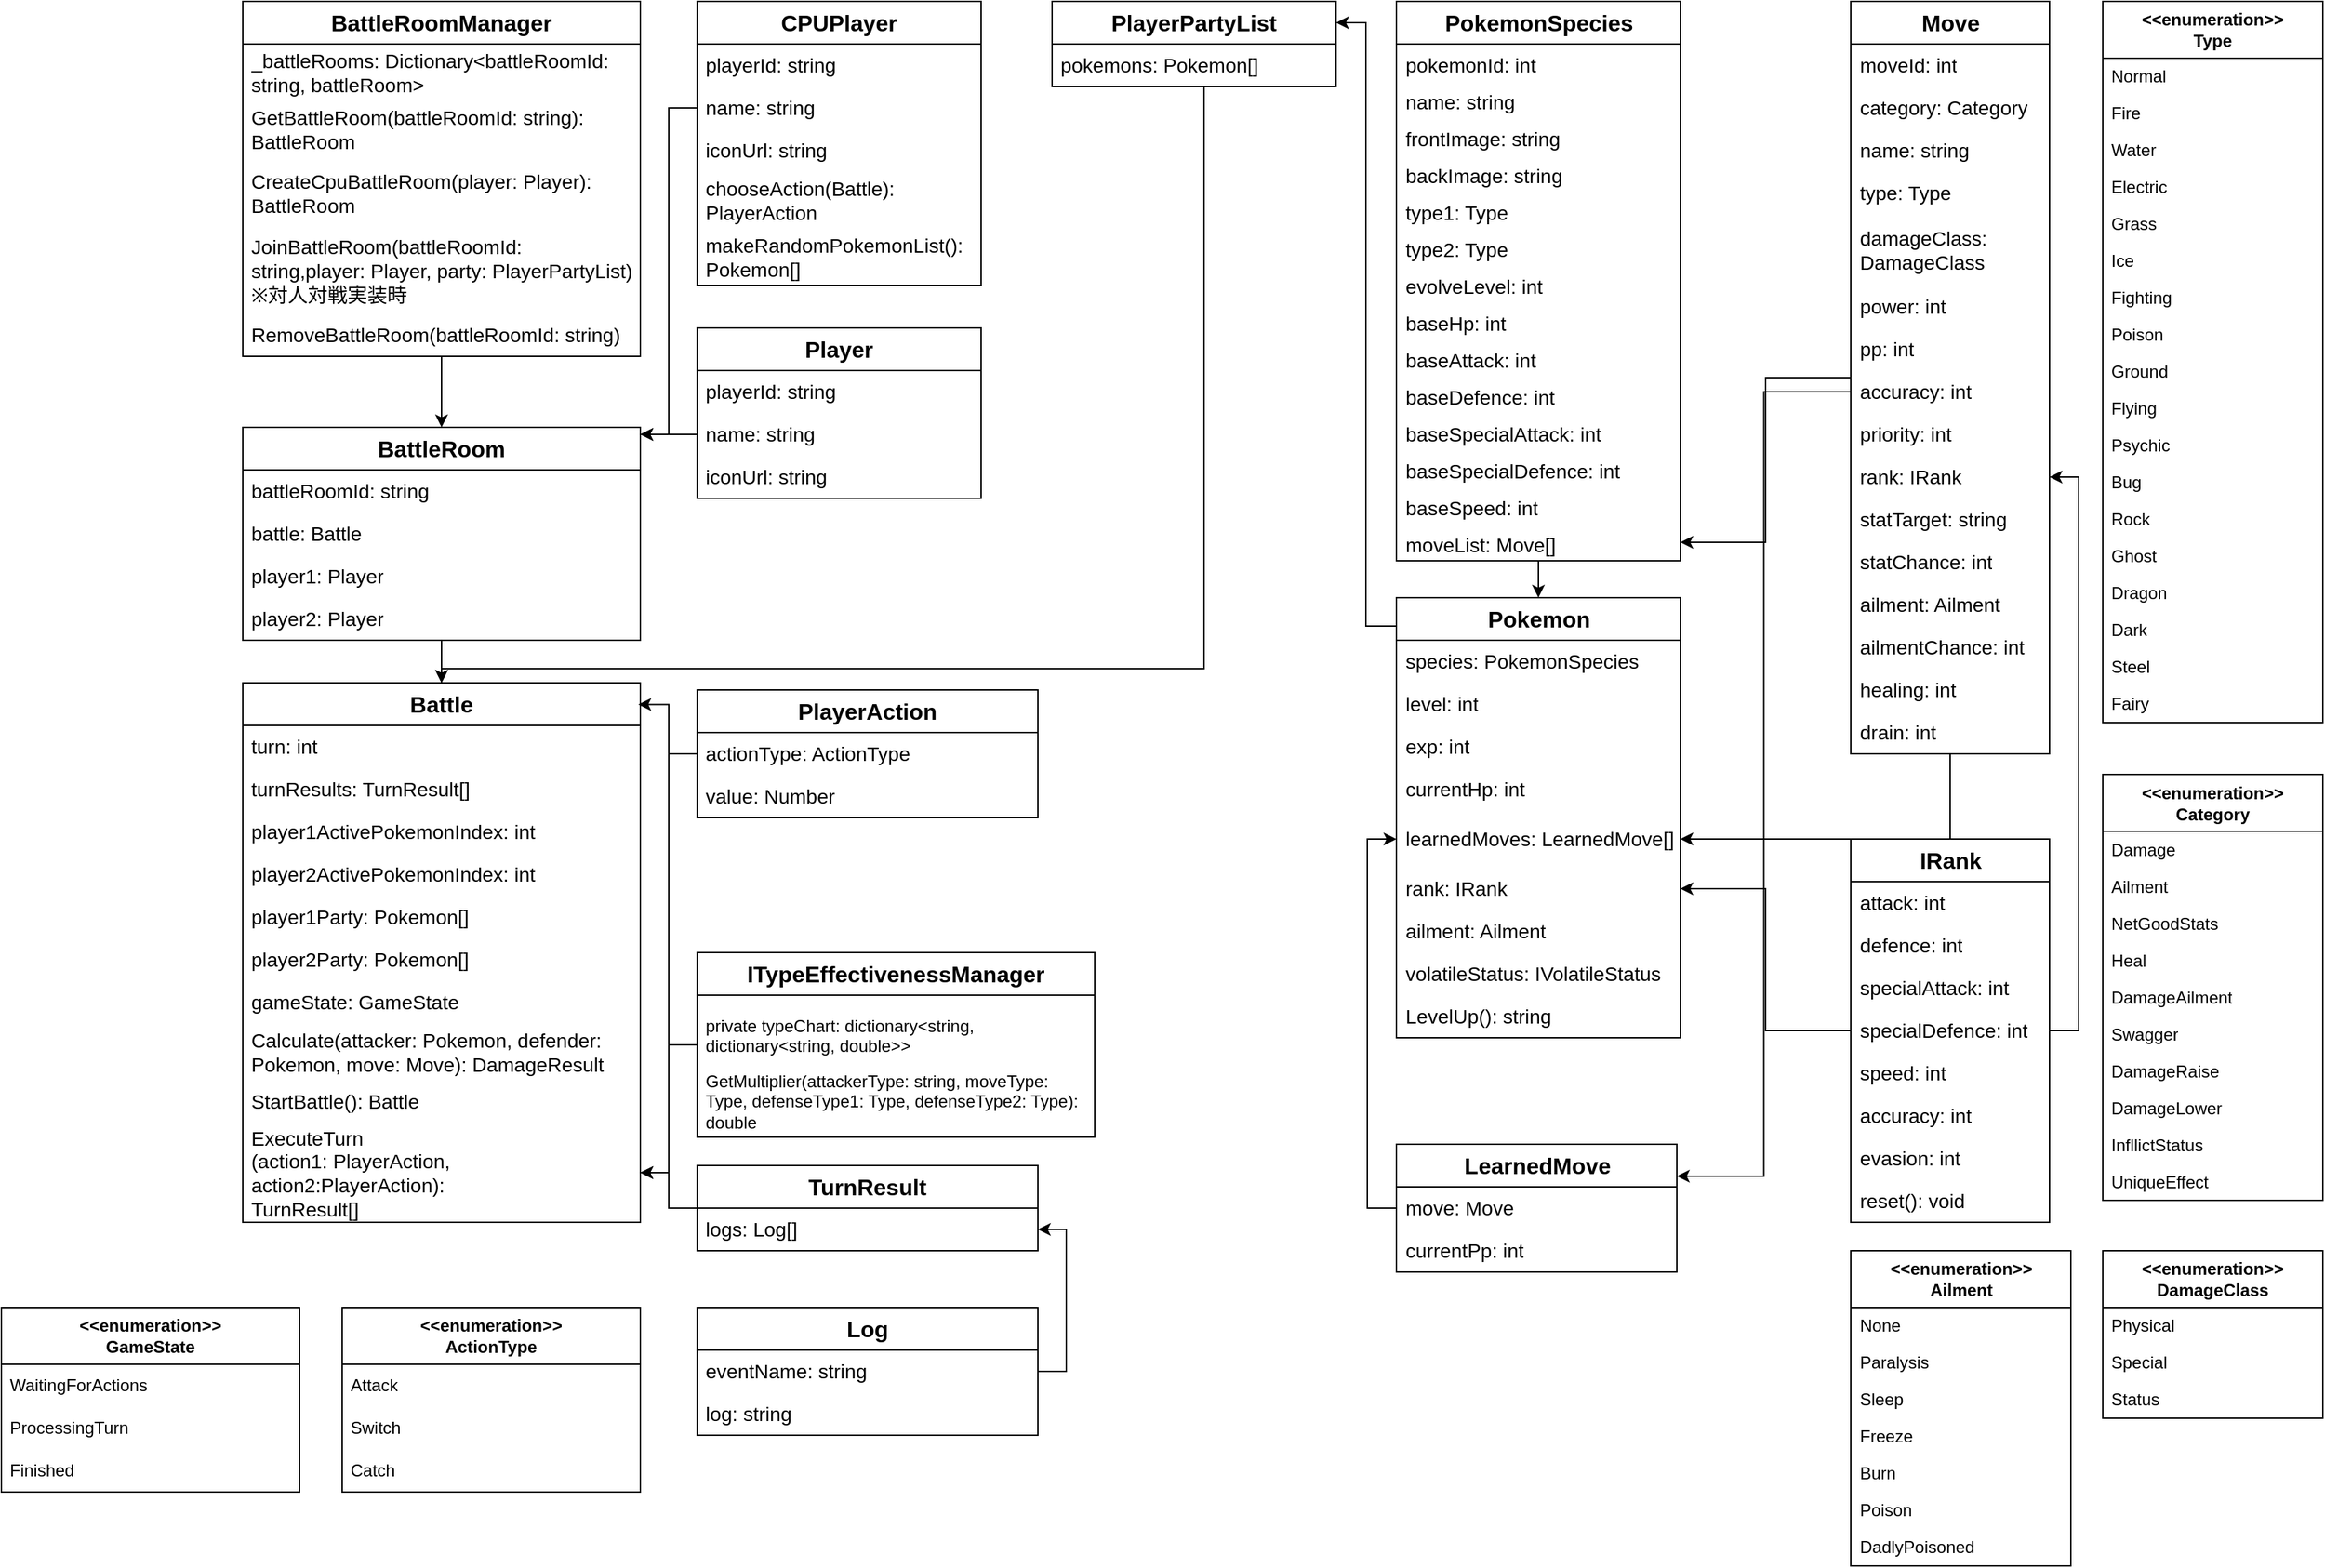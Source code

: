<mxfile version="26.0.9">
  <diagram id="FBxbDL2dD04_609AdV8D" name="クラス図">
    <mxGraphModel dx="2847" dy="896" grid="1" gridSize="10" guides="1" tooltips="1" connect="1" arrows="1" fold="1" page="1" pageScale="1" pageWidth="827" pageHeight="1169" math="0" shadow="0">
      <root>
        <mxCell id="0" />
        <mxCell id="1" parent="0" />
        <mxCell id="t3l4bql9mh_NPf--Vk1r-2" style="edgeStyle=orthogonalEdgeStyle;rounded=0;orthogonalLoop=1;jettySize=auto;html=1;entryX=1;entryY=0.25;entryDx=0;entryDy=0;" parent="1" source="g7inzBDVqViljBYKfmBn-1" target="rqF0U0JXJinlh3mOXeUG-25" edge="1">
          <mxGeometry relative="1" as="geometry">
            <Array as="points">
              <mxPoint x="-679" y="480" />
              <mxPoint x="-679" y="55" />
            </Array>
          </mxGeometry>
        </mxCell>
        <mxCell id="g7inzBDVqViljBYKfmBn-1" value="&lt;font style=&quot;font-size: 16px;&quot;&gt;&lt;b&gt;Pokemon&lt;/b&gt;&lt;/font&gt;" style="swimlane;fontStyle=0;childLayout=stackLayout;horizontal=1;startSize=30;horizontalStack=0;resizeParent=1;resizeParentMax=0;resizeLast=0;collapsible=1;marginBottom=0;whiteSpace=wrap;html=1;" parent="1" vertex="1">
          <mxGeometry x="-657.5" y="460" width="200" height="310" as="geometry" />
        </mxCell>
        <mxCell id="g7inzBDVqViljBYKfmBn-2" value="species: PokemonSpecies" style="text;strokeColor=none;fillColor=none;align=left;verticalAlign=middle;spacingLeft=4;spacingRight=4;overflow=hidden;points=[[0,0.5],[1,0.5]];portConstraint=eastwest;rotatable=0;whiteSpace=wrap;html=1;fontSize=14;" parent="g7inzBDVqViljBYKfmBn-1" vertex="1">
          <mxGeometry y="30" width="200" height="30" as="geometry" />
        </mxCell>
        <mxCell id="g7inzBDVqViljBYKfmBn-3" value="level: int" style="text;strokeColor=none;fillColor=none;align=left;verticalAlign=middle;spacingLeft=4;spacingRight=4;overflow=hidden;points=[[0,0.5],[1,0.5]];portConstraint=eastwest;rotatable=0;whiteSpace=wrap;html=1;fontSize=14;" parent="g7inzBDVqViljBYKfmBn-1" vertex="1">
          <mxGeometry y="60" width="200" height="30" as="geometry" />
        </mxCell>
        <mxCell id="g7inzBDVqViljBYKfmBn-4" value="exp: int" style="text;strokeColor=none;fillColor=none;align=left;verticalAlign=middle;spacingLeft=4;spacingRight=4;overflow=hidden;points=[[0,0.5],[1,0.5]];portConstraint=eastwest;rotatable=0;whiteSpace=wrap;html=1;fontSize=14;" parent="g7inzBDVqViljBYKfmBn-1" vertex="1">
          <mxGeometry y="90" width="200" height="30" as="geometry" />
        </mxCell>
        <mxCell id="g7inzBDVqViljBYKfmBn-5" value="currentHp: int" style="text;strokeColor=none;fillColor=none;align=left;verticalAlign=middle;spacingLeft=4;spacingRight=4;overflow=hidden;points=[[0,0.5],[1,0.5]];portConstraint=eastwest;rotatable=0;whiteSpace=wrap;html=1;fontColor=#000000;fontSize=14;" parent="g7inzBDVqViljBYKfmBn-1" vertex="1">
          <mxGeometry y="120" width="200" height="30" as="geometry" />
        </mxCell>
        <mxCell id="g7inzBDVqViljBYKfmBn-6" value="&lt;font&gt;learnedMoves: Learned&lt;/font&gt;&lt;span style=&quot;background-color: transparent; color: light-dark(rgb(0, 0, 0), rgb(237, 237, 237));&quot;&gt;Move[]&lt;/span&gt;" style="text;strokeColor=none;fillColor=none;align=left;verticalAlign=middle;spacingLeft=4;spacingRight=4;overflow=hidden;points=[[0,0.5],[1,0.5]];portConstraint=eastwest;rotatable=0;whiteSpace=wrap;html=1;fontColor=#000000;fontSize=14;" parent="g7inzBDVqViljBYKfmBn-1" vertex="1">
          <mxGeometry y="150" width="200" height="40" as="geometry" />
        </mxCell>
        <mxCell id="g7inzBDVqViljBYKfmBn-7" value="rank: IRank" style="text;strokeColor=none;fillColor=none;align=left;verticalAlign=middle;spacingLeft=4;spacingRight=4;overflow=hidden;points=[[0,0.5],[1,0.5]];portConstraint=eastwest;rotatable=0;whiteSpace=wrap;html=1;fontColor=#000000;fontSize=14;" parent="g7inzBDVqViljBYKfmBn-1" vertex="1">
          <mxGeometry y="190" width="200" height="30" as="geometry" />
        </mxCell>
        <mxCell id="g7inzBDVqViljBYKfmBn-8" value="ailment: Ailment" style="text;strokeColor=none;fillColor=none;align=left;verticalAlign=middle;spacingLeft=4;spacingRight=4;overflow=hidden;points=[[0,0.5],[1,0.5]];portConstraint=eastwest;rotatable=0;whiteSpace=wrap;html=1;fontColor=#000000;fontSize=14;" parent="g7inzBDVqViljBYKfmBn-1" vertex="1">
          <mxGeometry y="220" width="200" height="30" as="geometry" />
        </mxCell>
        <mxCell id="g7inzBDVqViljBYKfmBn-9" value="volatileStatus: IVolatileStatus" style="text;strokeColor=none;fillColor=none;align=left;verticalAlign=middle;spacingLeft=4;spacingRight=4;overflow=hidden;points=[[0,0.5],[1,0.5]];portConstraint=eastwest;rotatable=0;whiteSpace=wrap;html=1;fontColor=#000000;fontSize=14;" parent="g7inzBDVqViljBYKfmBn-1" vertex="1">
          <mxGeometry y="250" width="200" height="30" as="geometry" />
        </mxCell>
        <mxCell id="7gvlHA7_-j9rb1jdb0jk-11" value="LevelUp(): string" style="text;strokeColor=none;fillColor=none;align=left;verticalAlign=middle;spacingLeft=4;spacingRight=4;overflow=hidden;points=[[0,0.5],[1,0.5]];portConstraint=eastwest;rotatable=0;whiteSpace=wrap;html=1;fontColor=#000000;fontSize=14;" parent="g7inzBDVqViljBYKfmBn-1" vertex="1">
          <mxGeometry y="280" width="200" height="30" as="geometry" />
        </mxCell>
        <mxCell id="g7inzBDVqViljBYKfmBn-10" style="edgeStyle=orthogonalEdgeStyle;rounded=0;orthogonalLoop=1;jettySize=auto;html=1;entryX=1;entryY=0.5;entryDx=0;entryDy=0;strokeWidth=1;" parent="1" source="g7inzBDVqViljBYKfmBn-11" target="g7inzBDVqViljBYKfmBn-7" edge="1">
          <mxGeometry relative="1" as="geometry" />
        </mxCell>
        <mxCell id="pCFZowh029ebOX5SULLb-1" style="edgeStyle=orthogonalEdgeStyle;rounded=0;orthogonalLoop=1;jettySize=auto;html=1;entryX=1;entryY=0.5;entryDx=0;entryDy=0;" parent="1" source="g7inzBDVqViljBYKfmBn-11" target="g7inzBDVqViljBYKfmBn-31" edge="1">
          <mxGeometry relative="1" as="geometry">
            <Array as="points">
              <mxPoint x="-177" y="765" />
              <mxPoint x="-177" y="375" />
            </Array>
          </mxGeometry>
        </mxCell>
        <mxCell id="g7inzBDVqViljBYKfmBn-11" value="&lt;font style=&quot;font-size: 16px;&quot;&gt;&lt;b&gt;IRank&lt;/b&gt;&lt;/font&gt;" style="swimlane;fontStyle=0;childLayout=stackLayout;horizontal=1;startSize=30;horizontalStack=0;resizeParent=1;resizeParentMax=0;resizeLast=0;collapsible=1;marginBottom=0;whiteSpace=wrap;html=1;" parent="1" vertex="1">
          <mxGeometry x="-337.5" y="630" width="140" height="270" as="geometry" />
        </mxCell>
        <mxCell id="g7inzBDVqViljBYKfmBn-12" value="attack: int" style="text;strokeColor=none;fillColor=none;align=left;verticalAlign=middle;spacingLeft=4;spacingRight=4;overflow=hidden;points=[[0,0.5],[1,0.5]];portConstraint=eastwest;rotatable=0;whiteSpace=wrap;html=1;fontSize=14;" parent="g7inzBDVqViljBYKfmBn-11" vertex="1">
          <mxGeometry y="30" width="140" height="30" as="geometry" />
        </mxCell>
        <mxCell id="g7inzBDVqViljBYKfmBn-13" value="defence: int" style="text;strokeColor=none;fillColor=none;align=left;verticalAlign=middle;spacingLeft=4;spacingRight=4;overflow=hidden;points=[[0,0.5],[1,0.5]];portConstraint=eastwest;rotatable=0;whiteSpace=wrap;html=1;fontSize=14;" parent="g7inzBDVqViljBYKfmBn-11" vertex="1">
          <mxGeometry y="60" width="140" height="30" as="geometry" />
        </mxCell>
        <mxCell id="g7inzBDVqViljBYKfmBn-14" value="specialAttack: int" style="text;strokeColor=none;fillColor=none;align=left;verticalAlign=middle;spacingLeft=4;spacingRight=4;overflow=hidden;points=[[0,0.5],[1,0.5]];portConstraint=eastwest;rotatable=0;whiteSpace=wrap;html=1;fontSize=14;" parent="g7inzBDVqViljBYKfmBn-11" vertex="1">
          <mxGeometry y="90" width="140" height="30" as="geometry" />
        </mxCell>
        <mxCell id="g7inzBDVqViljBYKfmBn-15" value="specialDefence: int" style="text;strokeColor=none;fillColor=none;align=left;verticalAlign=middle;spacingLeft=4;spacingRight=4;overflow=hidden;points=[[0,0.5],[1,0.5]];portConstraint=eastwest;rotatable=0;whiteSpace=wrap;html=1;fontSize=14;" parent="g7inzBDVqViljBYKfmBn-11" vertex="1">
          <mxGeometry y="120" width="140" height="30" as="geometry" />
        </mxCell>
        <mxCell id="g7inzBDVqViljBYKfmBn-16" value="speed: int" style="text;strokeColor=none;fillColor=none;align=left;verticalAlign=middle;spacingLeft=4;spacingRight=4;overflow=hidden;points=[[0,0.5],[1,0.5]];portConstraint=eastwest;rotatable=0;whiteSpace=wrap;html=1;fontSize=14;" parent="g7inzBDVqViljBYKfmBn-11" vertex="1">
          <mxGeometry y="150" width="140" height="30" as="geometry" />
        </mxCell>
        <mxCell id="g7inzBDVqViljBYKfmBn-17" value="&lt;font style=&quot;color: rgb(0, 0, 0);&quot;&gt;accuracy: int&lt;/font&gt;" style="text;strokeColor=none;fillColor=none;align=left;verticalAlign=middle;spacingLeft=4;spacingRight=4;overflow=hidden;points=[[0,0.5],[1,0.5]];portConstraint=eastwest;rotatable=0;whiteSpace=wrap;html=1;fontSize=14;" parent="g7inzBDVqViljBYKfmBn-11" vertex="1">
          <mxGeometry y="180" width="140" height="30" as="geometry" />
        </mxCell>
        <mxCell id="cy0hPGUHA0jRDgabcgJT-1" value="evasion: int" style="text;strokeColor=none;fillColor=none;align=left;verticalAlign=middle;spacingLeft=4;spacingRight=4;overflow=hidden;points=[[0,0.5],[1,0.5]];portConstraint=eastwest;rotatable=0;whiteSpace=wrap;html=1;fontSize=14;" parent="g7inzBDVqViljBYKfmBn-11" vertex="1">
          <mxGeometry y="210" width="140" height="30" as="geometry" />
        </mxCell>
        <mxCell id="KY66x1oJTfvPrwVoshZr-1" value="reset(): void" style="text;strokeColor=none;fillColor=none;align=left;verticalAlign=middle;spacingLeft=4;spacingRight=4;overflow=hidden;points=[[0,0.5],[1,0.5]];portConstraint=eastwest;rotatable=0;whiteSpace=wrap;html=1;fontSize=14;" parent="g7inzBDVqViljBYKfmBn-11" vertex="1">
          <mxGeometry y="240" width="140" height="30" as="geometry" />
        </mxCell>
        <mxCell id="g7inzBDVqViljBYKfmBn-18" style="edgeStyle=orthogonalEdgeStyle;rounded=0;orthogonalLoop=1;jettySize=auto;html=1;entryX=1;entryY=0.5;entryDx=0;entryDy=0;strokeWidth=1;fontStyle=1" parent="1" source="g7inzBDVqViljBYKfmBn-20" target="g7inzBDVqViljBYKfmBn-53" edge="1">
          <mxGeometry relative="1" as="geometry" />
        </mxCell>
        <mxCell id="g7inzBDVqViljBYKfmBn-19" style="edgeStyle=orthogonalEdgeStyle;rounded=0;orthogonalLoop=1;jettySize=auto;html=1;entryX=1;entryY=0.5;entryDx=0;entryDy=0;strokeWidth=1;" parent="1" source="g7inzBDVqViljBYKfmBn-20" target="g7inzBDVqViljBYKfmBn-6" edge="1">
          <mxGeometry relative="1" as="geometry" />
        </mxCell>
        <mxCell id="g7inzBDVqViljBYKfmBn-20" value="&lt;font style=&quot;font-size: 16px;&quot;&gt;&lt;b&gt;Move&lt;/b&gt;&lt;/font&gt;" style="swimlane;fontStyle=0;childLayout=stackLayout;horizontal=1;startSize=30;horizontalStack=0;resizeParent=1;resizeParentMax=0;resizeLast=0;collapsible=1;marginBottom=0;whiteSpace=wrap;html=1;" parent="1" vertex="1">
          <mxGeometry x="-337.5" y="40" width="140" height="530" as="geometry" />
        </mxCell>
        <mxCell id="g7inzBDVqViljBYKfmBn-21" value="moveId: int" style="text;strokeColor=none;fillColor=none;align=left;verticalAlign=middle;spacingLeft=4;spacingRight=4;overflow=hidden;points=[[0,0.5],[1,0.5]];portConstraint=eastwest;rotatable=0;whiteSpace=wrap;html=1;fontSize=14;fontColor=#000000;" parent="g7inzBDVqViljBYKfmBn-20" vertex="1">
          <mxGeometry y="30" width="140" height="30" as="geometry" />
        </mxCell>
        <mxCell id="g7inzBDVqViljBYKfmBn-22" value="&lt;font style=&quot;&quot;&gt;category: Category&lt;/font&gt;" style="text;strokeColor=none;fillColor=none;align=left;verticalAlign=middle;spacingLeft=4;spacingRight=4;overflow=hidden;points=[[0,0.5],[1,0.5]];portConstraint=eastwest;rotatable=0;whiteSpace=wrap;html=1;fontSize=14;fontColor=#000000;" parent="g7inzBDVqViljBYKfmBn-20" vertex="1">
          <mxGeometry y="60" width="140" height="30" as="geometry" />
        </mxCell>
        <mxCell id="g7inzBDVqViljBYKfmBn-23" value="name: string" style="text;strokeColor=none;fillColor=none;align=left;verticalAlign=middle;spacingLeft=4;spacingRight=4;overflow=hidden;points=[[0,0.5],[1,0.5]];portConstraint=eastwest;rotatable=0;whiteSpace=wrap;html=1;fontSize=14;fontColor=#000000;" parent="g7inzBDVqViljBYKfmBn-20" vertex="1">
          <mxGeometry y="90" width="140" height="30" as="geometry" />
        </mxCell>
        <mxCell id="g7inzBDVqViljBYKfmBn-24" value="type: Type" style="text;strokeColor=none;fillColor=none;align=left;verticalAlign=middle;spacingLeft=4;spacingRight=4;overflow=hidden;points=[[0,0.5],[1,0.5]];portConstraint=eastwest;rotatable=0;whiteSpace=wrap;html=1;fontSize=14;fontColor=#000000;" parent="g7inzBDVqViljBYKfmBn-20" vertex="1">
          <mxGeometry y="120" width="140" height="30" as="geometry" />
        </mxCell>
        <mxCell id="g7inzBDVqViljBYKfmBn-25" value="&lt;font style=&quot;&quot;&gt;damageClass: DamageClass&lt;/font&gt;" style="text;strokeColor=none;fillColor=none;align=left;verticalAlign=middle;spacingLeft=4;spacingRight=4;overflow=hidden;points=[[0,0.5],[1,0.5]];portConstraint=eastwest;rotatable=0;whiteSpace=wrap;html=1;fontSize=14;fontColor=#000000;" parent="g7inzBDVqViljBYKfmBn-20" vertex="1">
          <mxGeometry y="150" width="140" height="50" as="geometry" />
        </mxCell>
        <mxCell id="g7inzBDVqViljBYKfmBn-26" value="power: int" style="text;strokeColor=none;fillColor=none;align=left;verticalAlign=middle;spacingLeft=4;spacingRight=4;overflow=hidden;points=[[0,0.5],[1,0.5]];portConstraint=eastwest;rotatable=0;whiteSpace=wrap;html=1;fontSize=14;fontColor=#000000;" parent="g7inzBDVqViljBYKfmBn-20" vertex="1">
          <mxGeometry y="200" width="140" height="30" as="geometry" />
        </mxCell>
        <mxCell id="g7inzBDVqViljBYKfmBn-27" value="pp: int" style="text;strokeColor=none;fillColor=none;align=left;verticalAlign=middle;spacingLeft=4;spacingRight=4;overflow=hidden;points=[[0,0.5],[1,0.5]];portConstraint=eastwest;rotatable=0;whiteSpace=wrap;html=1;fontSize=14;fontColor=#000000;" parent="g7inzBDVqViljBYKfmBn-20" vertex="1">
          <mxGeometry y="230" width="140" height="30" as="geometry" />
        </mxCell>
        <mxCell id="g7inzBDVqViljBYKfmBn-28" value="&lt;font style=&quot;&quot;&gt;accuracy: int&lt;/font&gt;" style="text;strokeColor=none;fillColor=none;align=left;verticalAlign=middle;spacingLeft=4;spacingRight=4;overflow=hidden;points=[[0,0.5],[1,0.5]];portConstraint=eastwest;rotatable=0;whiteSpace=wrap;html=1;fontSize=14;fontColor=#000000;" parent="g7inzBDVqViljBYKfmBn-20" vertex="1">
          <mxGeometry y="260" width="140" height="30" as="geometry" />
        </mxCell>
        <mxCell id="g7inzBDVqViljBYKfmBn-29" value="&lt;font style=&quot;&quot;&gt;priority: int&lt;/font&gt;" style="text;strokeColor=none;fillColor=none;align=left;verticalAlign=middle;spacingLeft=4;spacingRight=4;overflow=hidden;points=[[0,0.5],[1,0.5]];portConstraint=eastwest;rotatable=0;whiteSpace=wrap;html=1;fontSize=14;fontColor=#000000;" parent="g7inzBDVqViljBYKfmBn-20" vertex="1">
          <mxGeometry y="290" width="140" height="30" as="geometry" />
        </mxCell>
        <mxCell id="g7inzBDVqViljBYKfmBn-31" value="&lt;span style=&quot;background-color: transparent;&quot;&gt;rank: IRank&amp;nbsp;&lt;/span&gt;" style="text;strokeColor=none;fillColor=none;align=left;verticalAlign=middle;spacingLeft=4;spacingRight=4;overflow=hidden;points=[[0,0.5],[1,0.5]];portConstraint=eastwest;rotatable=0;whiteSpace=wrap;html=1;fontSize=14;fontColor=#000000;" parent="g7inzBDVqViljBYKfmBn-20" vertex="1">
          <mxGeometry y="320" width="140" height="30" as="geometry" />
        </mxCell>
        <mxCell id="g7inzBDVqViljBYKfmBn-32" value="&lt;font style=&quot;&quot;&gt;statTarget: string&lt;/font&gt;" style="text;strokeColor=none;fillColor=none;align=left;verticalAlign=middle;spacingLeft=4;spacingRight=4;overflow=hidden;points=[[0,0.5],[1,0.5]];portConstraint=eastwest;rotatable=0;whiteSpace=wrap;html=1;fontSize=14;fontColor=#000000;" parent="g7inzBDVqViljBYKfmBn-20" vertex="1">
          <mxGeometry y="350" width="140" height="30" as="geometry" />
        </mxCell>
        <mxCell id="g7inzBDVqViljBYKfmBn-33" value="&lt;font style=&quot;&quot;&gt;statChance: int&lt;/font&gt;" style="text;strokeColor=none;fillColor=none;align=left;verticalAlign=middle;spacingLeft=4;spacingRight=4;overflow=hidden;points=[[0,0.5],[1,0.5]];portConstraint=eastwest;rotatable=0;whiteSpace=wrap;html=1;fontSize=14;fontColor=#000000;" parent="g7inzBDVqViljBYKfmBn-20" vertex="1">
          <mxGeometry y="380" width="140" height="30" as="geometry" />
        </mxCell>
        <mxCell id="g7inzBDVqViljBYKfmBn-34" value="&lt;font style=&quot;&quot;&gt;ailment: Ailment&lt;/font&gt;" style="text;strokeColor=none;fillColor=none;align=left;verticalAlign=middle;spacingLeft=4;spacingRight=4;overflow=hidden;points=[[0,0.5],[1,0.5]];portConstraint=eastwest;rotatable=0;whiteSpace=wrap;html=1;fontSize=14;fontColor=#000000;" parent="g7inzBDVqViljBYKfmBn-20" vertex="1">
          <mxGeometry y="410" width="140" height="30" as="geometry" />
        </mxCell>
        <mxCell id="g7inzBDVqViljBYKfmBn-35" value="ailmentChance: int" style="text;strokeColor=none;fillColor=none;align=left;verticalAlign=middle;spacingLeft=4;spacingRight=4;overflow=hidden;points=[[0,0.5],[1,0.5]];portConstraint=eastwest;rotatable=0;whiteSpace=wrap;html=1;fontSize=14;fontColor=#000000;" parent="g7inzBDVqViljBYKfmBn-20" vertex="1">
          <mxGeometry y="440" width="140" height="30" as="geometry" />
        </mxCell>
        <mxCell id="g7inzBDVqViljBYKfmBn-36" value="&lt;font style=&quot;&quot;&gt;healing: int&lt;/font&gt;" style="text;strokeColor=none;fillColor=none;align=left;verticalAlign=middle;spacingLeft=4;spacingRight=4;overflow=hidden;points=[[0,0.5],[1,0.5]];portConstraint=eastwest;rotatable=0;whiteSpace=wrap;html=1;fontSize=14;fontColor=#000000;" parent="g7inzBDVqViljBYKfmBn-20" vertex="1">
          <mxGeometry y="470" width="140" height="30" as="geometry" />
        </mxCell>
        <mxCell id="g7inzBDVqViljBYKfmBn-37" value="&lt;font style=&quot;&quot;&gt;drain: int&lt;/font&gt;" style="text;strokeColor=none;fillColor=none;align=left;verticalAlign=middle;spacingLeft=4;spacingRight=4;overflow=hidden;points=[[0,0.5],[1,0.5]];portConstraint=eastwest;rotatable=0;whiteSpace=wrap;html=1;fontSize=14;fontColor=#000000;" parent="g7inzBDVqViljBYKfmBn-20" vertex="1">
          <mxGeometry y="500" width="140" height="30" as="geometry" />
        </mxCell>
        <mxCell id="g7inzBDVqViljBYKfmBn-38" style="edgeStyle=orthogonalEdgeStyle;rounded=0;orthogonalLoop=1;jettySize=auto;html=1;entryX=0.5;entryY=0;entryDx=0;entryDy=0;" parent="1" source="g7inzBDVqViljBYKfmBn-39" target="g7inzBDVqViljBYKfmBn-1" edge="1">
          <mxGeometry relative="1" as="geometry" />
        </mxCell>
        <mxCell id="g7inzBDVqViljBYKfmBn-39" value="&lt;b&gt;&lt;font style=&quot;font-size: 16px;&quot;&gt;PokemonSpecies&lt;/font&gt;&lt;/b&gt;" style="swimlane;fontStyle=0;childLayout=stackLayout;horizontal=1;startSize=30;horizontalStack=0;resizeParent=1;resizeParentMax=0;resizeLast=0;collapsible=1;marginBottom=0;whiteSpace=wrap;html=1;" parent="1" vertex="1">
          <mxGeometry x="-657.5" y="40" width="200" height="394" as="geometry" />
        </mxCell>
        <mxCell id="g7inzBDVqViljBYKfmBn-40" value="pokemonId: int" style="text;strokeColor=none;fillColor=none;align=left;verticalAlign=top;spacingLeft=4;spacingRight=4;overflow=hidden;rotatable=0;points=[[0,0.5],[1,0.5]];portConstraint=eastwest;whiteSpace=wrap;html=1;fontSize=14;" parent="g7inzBDVqViljBYKfmBn-39" vertex="1">
          <mxGeometry y="30" width="200" height="26" as="geometry" />
        </mxCell>
        <mxCell id="g7inzBDVqViljBYKfmBn-41" value="name: string" style="text;strokeColor=none;fillColor=none;align=left;verticalAlign=top;spacingLeft=4;spacingRight=4;overflow=hidden;rotatable=0;points=[[0,0.5],[1,0.5]];portConstraint=eastwest;whiteSpace=wrap;html=1;fontSize=14;" parent="g7inzBDVqViljBYKfmBn-39" vertex="1">
          <mxGeometry y="56" width="200" height="26" as="geometry" />
        </mxCell>
        <mxCell id="g7inzBDVqViljBYKfmBn-42" value="frontImage: string" style="text;strokeColor=none;fillColor=none;align=left;verticalAlign=top;spacingLeft=4;spacingRight=4;overflow=hidden;rotatable=0;points=[[0,0.5],[1,0.5]];portConstraint=eastwest;whiteSpace=wrap;html=1;fontSize=14;" parent="g7inzBDVqViljBYKfmBn-39" vertex="1">
          <mxGeometry y="82" width="200" height="26" as="geometry" />
        </mxCell>
        <mxCell id="g7inzBDVqViljBYKfmBn-43" value="backImage: string" style="text;strokeColor=none;fillColor=none;align=left;verticalAlign=top;spacingLeft=4;spacingRight=4;overflow=hidden;rotatable=0;points=[[0,0.5],[1,0.5]];portConstraint=eastwest;whiteSpace=wrap;html=1;fontSize=14;" parent="g7inzBDVqViljBYKfmBn-39" vertex="1">
          <mxGeometry y="108" width="200" height="26" as="geometry" />
        </mxCell>
        <mxCell id="g7inzBDVqViljBYKfmBn-44" value="type1: Type" style="text;strokeColor=none;fillColor=none;align=left;verticalAlign=top;spacingLeft=4;spacingRight=4;overflow=hidden;rotatable=0;points=[[0,0.5],[1,0.5]];portConstraint=eastwest;whiteSpace=wrap;html=1;fontSize=14;" parent="g7inzBDVqViljBYKfmBn-39" vertex="1">
          <mxGeometry y="134" width="200" height="26" as="geometry" />
        </mxCell>
        <mxCell id="g7inzBDVqViljBYKfmBn-45" value="type2: Type" style="text;strokeColor=none;fillColor=none;align=left;verticalAlign=top;spacingLeft=4;spacingRight=4;overflow=hidden;rotatable=0;points=[[0,0.5],[1,0.5]];portConstraint=eastwest;whiteSpace=wrap;html=1;fontSize=14;" parent="g7inzBDVqViljBYKfmBn-39" vertex="1">
          <mxGeometry y="160" width="200" height="26" as="geometry" />
        </mxCell>
        <mxCell id="g7inzBDVqViljBYKfmBn-46" value="evolveLevel: int" style="text;strokeColor=none;fillColor=none;align=left;verticalAlign=top;spacingLeft=4;spacingRight=4;overflow=hidden;rotatable=0;points=[[0,0.5],[1,0.5]];portConstraint=eastwest;whiteSpace=wrap;html=1;fontSize=14;" parent="g7inzBDVqViljBYKfmBn-39" vertex="1">
          <mxGeometry y="186" width="200" height="26" as="geometry" />
        </mxCell>
        <mxCell id="g7inzBDVqViljBYKfmBn-47" value="baseHp: int" style="text;strokeColor=none;fillColor=none;align=left;verticalAlign=top;spacingLeft=4;spacingRight=4;overflow=hidden;rotatable=0;points=[[0,0.5],[1,0.5]];portConstraint=eastwest;whiteSpace=wrap;html=1;fontSize=14;" parent="g7inzBDVqViljBYKfmBn-39" vertex="1">
          <mxGeometry y="212" width="200" height="26" as="geometry" />
        </mxCell>
        <mxCell id="g7inzBDVqViljBYKfmBn-48" value="baseAttack: int" style="text;strokeColor=none;fillColor=none;align=left;verticalAlign=top;spacingLeft=4;spacingRight=4;overflow=hidden;rotatable=0;points=[[0,0.5],[1,0.5]];portConstraint=eastwest;whiteSpace=wrap;html=1;fontSize=14;" parent="g7inzBDVqViljBYKfmBn-39" vertex="1">
          <mxGeometry y="238" width="200" height="26" as="geometry" />
        </mxCell>
        <mxCell id="g7inzBDVqViljBYKfmBn-49" value="baseDefence: int" style="text;strokeColor=none;fillColor=none;align=left;verticalAlign=top;spacingLeft=4;spacingRight=4;overflow=hidden;rotatable=0;points=[[0,0.5],[1,0.5]];portConstraint=eastwest;whiteSpace=wrap;html=1;fontSize=14;" parent="g7inzBDVqViljBYKfmBn-39" vertex="1">
          <mxGeometry y="264" width="200" height="26" as="geometry" />
        </mxCell>
        <mxCell id="g7inzBDVqViljBYKfmBn-50" value="baseSpecialAttack: int" style="text;strokeColor=none;fillColor=none;align=left;verticalAlign=top;spacingLeft=4;spacingRight=4;overflow=hidden;rotatable=0;points=[[0,0.5],[1,0.5]];portConstraint=eastwest;whiteSpace=wrap;html=1;fontSize=14;" parent="g7inzBDVqViljBYKfmBn-39" vertex="1">
          <mxGeometry y="290" width="200" height="26" as="geometry" />
        </mxCell>
        <mxCell id="g7inzBDVqViljBYKfmBn-51" value="baseSpecialDefence: int" style="text;strokeColor=none;fillColor=none;align=left;verticalAlign=top;spacingLeft=4;spacingRight=4;overflow=hidden;rotatable=0;points=[[0,0.5],[1,0.5]];portConstraint=eastwest;whiteSpace=wrap;html=1;fontSize=14;" parent="g7inzBDVqViljBYKfmBn-39" vertex="1">
          <mxGeometry y="316" width="200" height="26" as="geometry" />
        </mxCell>
        <mxCell id="g7inzBDVqViljBYKfmBn-52" value="baseSpeed: int" style="text;strokeColor=none;fillColor=none;align=left;verticalAlign=top;spacingLeft=4;spacingRight=4;overflow=hidden;rotatable=0;points=[[0,0.5],[1,0.5]];portConstraint=eastwest;whiteSpace=wrap;html=1;fontSize=14;" parent="g7inzBDVqViljBYKfmBn-39" vertex="1">
          <mxGeometry y="342" width="200" height="26" as="geometry" />
        </mxCell>
        <mxCell id="g7inzBDVqViljBYKfmBn-53" value="moveList: Move[]" style="text;strokeColor=none;fillColor=none;align=left;verticalAlign=top;spacingLeft=4;spacingRight=4;overflow=hidden;rotatable=0;points=[[0,0.5],[1,0.5]];portConstraint=eastwest;whiteSpace=wrap;html=1;fontSize=14;" parent="g7inzBDVqViljBYKfmBn-39" vertex="1">
          <mxGeometry y="368" width="200" height="26" as="geometry" />
        </mxCell>
        <mxCell id="p8-laX_JFOjIGsuRy2-T-8" style="edgeStyle=orthogonalEdgeStyle;rounded=0;orthogonalLoop=1;jettySize=auto;html=1;" parent="1" source="ngdDBrcjBEBj-V9wsLfi-1" target="ngdDBrcjBEBj-V9wsLfi-11" edge="1">
          <mxGeometry relative="1" as="geometry" />
        </mxCell>
        <mxCell id="ngdDBrcjBEBj-V9wsLfi-1" value="&lt;span style=&quot;font-size: 16px;&quot;&gt;&lt;b&gt;BattleRoom&lt;/b&gt;&lt;/span&gt;" style="swimlane;fontStyle=0;childLayout=stackLayout;horizontal=1;startSize=30;horizontalStack=0;resizeParent=1;resizeParentMax=0;resizeLast=0;collapsible=1;marginBottom=0;whiteSpace=wrap;html=1;" parent="1" vertex="1">
          <mxGeometry x="-1470" y="340" width="280" height="150" as="geometry" />
        </mxCell>
        <mxCell id="ngdDBrcjBEBj-V9wsLfi-2" value="battleRoomId: string" style="text;strokeColor=none;fillColor=none;align=left;verticalAlign=middle;spacingLeft=4;spacingRight=4;overflow=hidden;points=[[0,0.5],[1,0.5]];portConstraint=eastwest;rotatable=0;whiteSpace=wrap;html=1;fontSize=14;" parent="ngdDBrcjBEBj-V9wsLfi-1" vertex="1">
          <mxGeometry y="30" width="280" height="30" as="geometry" />
        </mxCell>
        <mxCell id="ngdDBrcjBEBj-V9wsLfi-4" value="battle: Battle" style="text;strokeColor=none;fillColor=none;align=left;verticalAlign=middle;spacingLeft=4;spacingRight=4;overflow=hidden;points=[[0,0.5],[1,0.5]];portConstraint=eastwest;rotatable=0;whiteSpace=wrap;html=1;fontSize=14;" parent="ngdDBrcjBEBj-V9wsLfi-1" vertex="1">
          <mxGeometry y="60" width="280" height="30" as="geometry" />
        </mxCell>
        <mxCell id="7gvlHA7_-j9rb1jdb0jk-2" value="player1: Player" style="text;strokeColor=none;fillColor=none;align=left;verticalAlign=middle;spacingLeft=4;spacingRight=4;overflow=hidden;points=[[0,0.5],[1,0.5]];portConstraint=eastwest;rotatable=0;whiteSpace=wrap;html=1;fontSize=14;" parent="ngdDBrcjBEBj-V9wsLfi-1" vertex="1">
          <mxGeometry y="90" width="280" height="30" as="geometry" />
        </mxCell>
        <mxCell id="7gvlHA7_-j9rb1jdb0jk-1" value="player2: Player" style="text;strokeColor=none;fillColor=none;align=left;verticalAlign=middle;spacingLeft=4;spacingRight=4;overflow=hidden;points=[[0,0.5],[1,0.5]];portConstraint=eastwest;rotatable=0;whiteSpace=wrap;html=1;fontSize=14;" parent="ngdDBrcjBEBj-V9wsLfi-1" vertex="1">
          <mxGeometry y="120" width="280" height="30" as="geometry" />
        </mxCell>
        <mxCell id="ngdDBrcjBEBj-V9wsLfi-6" style="edgeStyle=orthogonalEdgeStyle;rounded=0;orthogonalLoop=1;jettySize=auto;html=1;strokeWidth=1;" parent="1" source="ngdDBrcjBEBj-V9wsLfi-7" edge="1">
          <mxGeometry relative="1" as="geometry">
            <Array as="points">
              <mxPoint x="-1180" y="345" />
              <mxPoint x="-1180" y="345" />
            </Array>
            <mxPoint x="-1190" y="345" as="targetPoint" />
          </mxGeometry>
        </mxCell>
        <mxCell id="ngdDBrcjBEBj-V9wsLfi-7" value="&lt;b&gt;&lt;font style=&quot;font-size: 16px;&quot;&gt;Player&lt;/font&gt;&lt;/b&gt;" style="swimlane;fontStyle=0;childLayout=stackLayout;horizontal=1;startSize=30;horizontalStack=0;resizeParent=1;resizeParentMax=0;resizeLast=0;collapsible=1;marginBottom=0;whiteSpace=wrap;html=1;" parent="1" vertex="1">
          <mxGeometry x="-1150" y="270" width="200" height="120" as="geometry" />
        </mxCell>
        <mxCell id="ngdDBrcjBEBj-V9wsLfi-8" value="playerId: string" style="text;strokeColor=none;fillColor=none;align=left;verticalAlign=middle;spacingLeft=4;spacingRight=4;overflow=hidden;points=[[0,0.5],[1,0.5]];portConstraint=eastwest;rotatable=0;whiteSpace=wrap;html=1;fontSize=14;" parent="ngdDBrcjBEBj-V9wsLfi-7" vertex="1">
          <mxGeometry y="30" width="200" height="30" as="geometry" />
        </mxCell>
        <mxCell id="ngdDBrcjBEBj-V9wsLfi-9" value="name: string" style="text;strokeColor=none;fillColor=none;align=left;verticalAlign=middle;spacingLeft=4;spacingRight=4;overflow=hidden;points=[[0,0.5],[1,0.5]];portConstraint=eastwest;rotatable=0;whiteSpace=wrap;html=1;fontSize=14;" parent="ngdDBrcjBEBj-V9wsLfi-7" vertex="1">
          <mxGeometry y="60" width="200" height="30" as="geometry" />
        </mxCell>
        <mxCell id="ngdDBrcjBEBj-V9wsLfi-10" value="iconUrl: string" style="text;strokeColor=none;fillColor=none;align=left;verticalAlign=middle;spacingLeft=4;spacingRight=4;overflow=hidden;points=[[0,0.5],[1,0.5]];portConstraint=eastwest;rotatable=0;whiteSpace=wrap;html=1;fontSize=14;" parent="ngdDBrcjBEBj-V9wsLfi-7" vertex="1">
          <mxGeometry y="90" width="200" height="30" as="geometry" />
        </mxCell>
        <mxCell id="ngdDBrcjBEBj-V9wsLfi-11" value="&lt;span style=&quot;font-size: 16px;&quot;&gt;&lt;b&gt;Battle&lt;/b&gt;&lt;/span&gt;" style="swimlane;fontStyle=0;childLayout=stackLayout;horizontal=1;startSize=30;horizontalStack=0;resizeParent=1;resizeParentMax=0;resizeLast=0;collapsible=1;marginBottom=0;whiteSpace=wrap;html=1;" parent="1" vertex="1">
          <mxGeometry x="-1470" y="520" width="280" height="380" as="geometry" />
        </mxCell>
        <mxCell id="ngdDBrcjBEBj-V9wsLfi-12" value="turn: int" style="text;strokeColor=none;fillColor=none;align=left;verticalAlign=middle;spacingLeft=4;spacingRight=4;overflow=hidden;points=[[0,0.5],[1,0.5]];portConstraint=eastwest;rotatable=0;whiteSpace=wrap;html=1;fontSize=14;" parent="ngdDBrcjBEBj-V9wsLfi-11" vertex="1">
          <mxGeometry y="30" width="280" height="30" as="geometry" />
        </mxCell>
        <mxCell id="IJuzCfGZN-B4_62vZ4wd-19" value="turnResults: TurnResult[]" style="text;strokeColor=none;fillColor=none;align=left;verticalAlign=middle;spacingLeft=4;spacingRight=4;overflow=hidden;points=[[0,0.5],[1,0.5]];portConstraint=eastwest;rotatable=0;whiteSpace=wrap;html=1;fontSize=14;" parent="ngdDBrcjBEBj-V9wsLfi-11" vertex="1">
          <mxGeometry y="60" width="280" height="30" as="geometry" />
        </mxCell>
        <mxCell id="ngdDBrcjBEBj-V9wsLfi-13" value="player1ActivePokemonIndex: int" style="text;strokeColor=none;fillColor=none;align=left;verticalAlign=middle;spacingLeft=4;spacingRight=4;overflow=hidden;points=[[0,0.5],[1,0.5]];portConstraint=eastwest;rotatable=0;whiteSpace=wrap;html=1;fontSize=14;" parent="ngdDBrcjBEBj-V9wsLfi-11" vertex="1">
          <mxGeometry y="90" width="280" height="30" as="geometry" />
        </mxCell>
        <mxCell id="ngdDBrcjBEBj-V9wsLfi-14" value="player2ActivePokemonIndex: int" style="text;strokeColor=none;fillColor=none;align=left;verticalAlign=middle;spacingLeft=4;spacingRight=4;overflow=hidden;points=[[0,0.5],[1,0.5]];portConstraint=eastwest;rotatable=0;whiteSpace=wrap;html=1;fontSize=14;" parent="ngdDBrcjBEBj-V9wsLfi-11" vertex="1">
          <mxGeometry y="120" width="280" height="30" as="geometry" />
        </mxCell>
        <mxCell id="ngdDBrcjBEBj-V9wsLfi-15" value="player1Party: Pokemon[]" style="text;strokeColor=none;fillColor=none;align=left;verticalAlign=middle;spacingLeft=4;spacingRight=4;overflow=hidden;points=[[0,0.5],[1,0.5]];portConstraint=eastwest;rotatable=0;whiteSpace=wrap;html=1;fontSize=14;" parent="ngdDBrcjBEBj-V9wsLfi-11" vertex="1">
          <mxGeometry y="150" width="280" height="30" as="geometry" />
        </mxCell>
        <mxCell id="ngdDBrcjBEBj-V9wsLfi-16" value="player2Party: Pokemon[]" style="text;strokeColor=none;fillColor=none;align=left;verticalAlign=middle;spacingLeft=4;spacingRight=4;overflow=hidden;points=[[0,0.5],[1,0.5]];portConstraint=eastwest;rotatable=0;whiteSpace=wrap;html=1;fontSize=14;" parent="ngdDBrcjBEBj-V9wsLfi-11" vertex="1">
          <mxGeometry y="180" width="280" height="30" as="geometry" />
        </mxCell>
        <mxCell id="ngdDBrcjBEBj-V9wsLfi-17" value="&lt;font face=&quot;Helvetica&quot;&gt;gameState: GameState&lt;/font&gt;" style="text;strokeColor=none;fillColor=none;align=left;verticalAlign=middle;spacingLeft=4;spacingRight=4;overflow=hidden;points=[[0,0.5],[1,0.5]];portConstraint=eastwest;rotatable=0;whiteSpace=wrap;html=1;fontSize=14;" parent="ngdDBrcjBEBj-V9wsLfi-11" vertex="1">
          <mxGeometry y="210" width="280" height="30" as="geometry" />
        </mxCell>
        <mxCell id="p8-laX_JFOjIGsuRy2-T-11" value="&lt;font&gt;Calculate(attacker: Pokemon, defender: Pokemon, move: Move): DamageResult&lt;/font&gt;" style="text;strokeColor=none;fillColor=none;align=left;verticalAlign=middle;spacingLeft=4;spacingRight=4;overflow=hidden;points=[[0,0.5],[1,0.5]];portConstraint=eastwest;rotatable=0;whiteSpace=wrap;html=1;fontSize=14;" parent="ngdDBrcjBEBj-V9wsLfi-11" vertex="1">
          <mxGeometry y="240" width="280" height="40" as="geometry" />
        </mxCell>
        <mxCell id="p8-laX_JFOjIGsuRy2-T-3" value="StartBattle(): Battle" style="text;strokeColor=none;fillColor=none;align=left;verticalAlign=middle;spacingLeft=4;spacingRight=4;overflow=hidden;points=[[0,0.5],[1,0.5]];portConstraint=eastwest;rotatable=0;whiteSpace=wrap;html=1;fontSize=14;" parent="ngdDBrcjBEBj-V9wsLfi-11" vertex="1">
          <mxGeometry y="280" width="280" height="30" as="geometry" />
        </mxCell>
        <mxCell id="ngdDBrcjBEBj-V9wsLfi-19" value="ExecuteTurn&lt;div&gt;(action1: PlayerAction,&lt;/div&gt;&lt;div&gt;action2:PlayerAction&lt;span style=&quot;background-color: transparent; color: light-dark(rgb(0, 0, 0), rgb(255, 255, 255));&quot;&gt;):&lt;/span&gt;&lt;/div&gt;&lt;div&gt;&lt;span style=&quot;background-color: transparent; color: light-dark(rgb(0, 0, 0), rgb(255, 255, 255));&quot;&gt;TurnResult[]&lt;/span&gt;&lt;/div&gt;" style="text;strokeColor=none;fillColor=none;align=left;verticalAlign=middle;spacingLeft=4;spacingRight=4;overflow=hidden;points=[[0,0.5],[1,0.5]];portConstraint=eastwest;rotatable=0;whiteSpace=wrap;html=1;fontSize=14;" parent="ngdDBrcjBEBj-V9wsLfi-11" vertex="1">
          <mxGeometry y="310" width="280" height="70" as="geometry" />
        </mxCell>
        <mxCell id="ngdDBrcjBEBj-V9wsLfi-21" value="&lt;font style=&quot;font-size: 16px;&quot;&gt;&lt;b&gt;PlayerAction&lt;/b&gt;&lt;/font&gt;" style="swimlane;fontStyle=0;childLayout=stackLayout;horizontal=1;startSize=30;horizontalStack=0;resizeParent=1;resizeParentMax=0;resizeLast=0;collapsible=1;marginBottom=0;whiteSpace=wrap;html=1;" parent="1" vertex="1">
          <mxGeometry x="-1150" y="525" width="240" height="90" as="geometry" />
        </mxCell>
        <mxCell id="ngdDBrcjBEBj-V9wsLfi-22" value="&lt;font style=&quot;font-size: 14px;&quot;&gt;actionType: ActionType&lt;/font&gt;" style="text;strokeColor=none;fillColor=none;align=left;verticalAlign=middle;spacingLeft=4;spacingRight=4;overflow=hidden;points=[[0,0.5],[1,0.5]];portConstraint=eastwest;rotatable=0;whiteSpace=wrap;html=1;" parent="ngdDBrcjBEBj-V9wsLfi-21" vertex="1">
          <mxGeometry y="30" width="240" height="30" as="geometry" />
        </mxCell>
        <mxCell id="ngdDBrcjBEBj-V9wsLfi-23" value="&lt;font style=&quot;font-size: 14px;&quot;&gt;value: Number&lt;/font&gt;" style="text;strokeColor=none;fillColor=none;align=left;verticalAlign=middle;spacingLeft=4;spacingRight=4;overflow=hidden;points=[[0,0.5],[1,0.5]];portConstraint=eastwest;rotatable=0;whiteSpace=wrap;html=1;" parent="ngdDBrcjBEBj-V9wsLfi-21" vertex="1">
          <mxGeometry y="60" width="240" height="30" as="geometry" />
        </mxCell>
        <mxCell id="ngdDBrcjBEBj-V9wsLfi-24" style="edgeStyle=orthogonalEdgeStyle;rounded=0;orthogonalLoop=1;jettySize=auto;html=1;entryX=1;entryY=0.5;entryDx=0;entryDy=0;" parent="1" source="ngdDBrcjBEBj-V9wsLfi-22" target="ngdDBrcjBEBj-V9wsLfi-19" edge="1">
          <mxGeometry relative="1" as="geometry" />
        </mxCell>
        <mxCell id="7gvlHA7_-j9rb1jdb0jk-4" style="edgeStyle=orthogonalEdgeStyle;rounded=0;orthogonalLoop=1;jettySize=auto;html=1;entryX=0.995;entryY=0.04;entryDx=0;entryDy=0;entryPerimeter=0;" parent="1" source="ngdDBrcjBEBj-V9wsLfi-27" target="ngdDBrcjBEBj-V9wsLfi-11" edge="1">
          <mxGeometry relative="1" as="geometry">
            <mxPoint x="-1190" y="865" as="targetPoint" />
          </mxGeometry>
        </mxCell>
        <mxCell id="ngdDBrcjBEBj-V9wsLfi-27" value="&lt;b&gt;&lt;font style=&quot;font-size: 16px;&quot;&gt;ITypeEffectivenessManager&lt;/font&gt;&lt;/b&gt;" style="swimlane;fontStyle=0;childLayout=stackLayout;horizontal=1;startSize=30;horizontalStack=0;resizeParent=1;resizeParentMax=0;resizeLast=0;collapsible=1;marginBottom=0;whiteSpace=wrap;html=1;" parent="1" vertex="1">
          <mxGeometry x="-1150" y="710" width="280" height="130" as="geometry" />
        </mxCell>
        <mxCell id="ngdDBrcjBEBj-V9wsLfi-28" value="&lt;p&gt;&lt;code&gt;&lt;font face=&quot;Helvetica&quot;&gt;private typeChart: dictionary&amp;lt;string, dictionary&amp;lt;string, double&amp;gt;&amp;gt;&lt;/font&gt;&lt;/code&gt;&lt;/p&gt;" style="text;strokeColor=none;fillColor=none;align=left;verticalAlign=middle;spacingLeft=4;spacingRight=4;overflow=hidden;points=[[0,0.5],[1,0.5]];portConstraint=eastwest;rotatable=0;whiteSpace=wrap;html=1;" parent="ngdDBrcjBEBj-V9wsLfi-27" vertex="1">
          <mxGeometry y="30" width="280" height="50" as="geometry" />
        </mxCell>
        <mxCell id="ngdDBrcjBEBj-V9wsLfi-29" value="&lt;font face=&quot;Helvetica&quot;&gt;GetMultiplier(attackerType: string, moveType: Type, defenseType1: Type, defenseType2: Type): double&lt;/font&gt;" style="text;strokeColor=none;fillColor=none;align=left;verticalAlign=middle;spacingLeft=4;spacingRight=4;overflow=hidden;points=[[0,0.5],[1,0.5]];portConstraint=eastwest;rotatable=0;whiteSpace=wrap;html=1;" parent="ngdDBrcjBEBj-V9wsLfi-27" vertex="1">
          <mxGeometry y="80" width="280" height="50" as="geometry" />
        </mxCell>
        <mxCell id="IJuzCfGZN-B4_62vZ4wd-8" style="edgeStyle=orthogonalEdgeStyle;rounded=0;orthogonalLoop=1;jettySize=auto;html=1;" parent="1" source="IJuzCfGZN-B4_62vZ4wd-1" target="ngdDBrcjBEBj-V9wsLfi-1" edge="1">
          <mxGeometry relative="1" as="geometry" />
        </mxCell>
        <mxCell id="IJuzCfGZN-B4_62vZ4wd-1" value="&lt;span style=&quot;font-size: 16px;&quot;&gt;&lt;b&gt;BattleRoomManager&lt;/b&gt;&lt;/span&gt;" style="swimlane;fontStyle=0;childLayout=stackLayout;horizontal=1;startSize=30;horizontalStack=0;resizeParent=1;resizeParentMax=0;resizeLast=0;collapsible=1;marginBottom=0;whiteSpace=wrap;html=1;" parent="1" vertex="1">
          <mxGeometry x="-1470" y="40" width="280" height="250" as="geometry" />
        </mxCell>
        <mxCell id="IJuzCfGZN-B4_62vZ4wd-4" value="_battleRooms: Dictionary&amp;lt;battleRoomId: string, battleRoom&amp;gt;" style="text;strokeColor=none;fillColor=none;align=left;verticalAlign=middle;spacingLeft=4;spacingRight=4;overflow=hidden;points=[[0,0.5],[1,0.5]];portConstraint=eastwest;rotatable=0;whiteSpace=wrap;html=1;fontSize=14;" parent="IJuzCfGZN-B4_62vZ4wd-1" vertex="1">
          <mxGeometry y="30" width="280" height="40" as="geometry" />
        </mxCell>
        <mxCell id="jOdHfXr2cGGItvB2GDkQ-1" value="GetBattleRoom(battleRoomId: string): BattleRoom" style="text;strokeColor=none;fillColor=none;align=left;verticalAlign=middle;spacingLeft=4;spacingRight=4;overflow=hidden;points=[[0,0.5],[1,0.5]];portConstraint=eastwest;rotatable=0;whiteSpace=wrap;html=1;fontSize=14;" parent="IJuzCfGZN-B4_62vZ4wd-1" vertex="1">
          <mxGeometry y="70" width="280" height="40" as="geometry" />
        </mxCell>
        <mxCell id="IJuzCfGZN-B4_62vZ4wd-6" value="CreateCpuBattleRoom(player: Player): BattleRoom" style="text;strokeColor=none;fillColor=none;align=left;verticalAlign=middle;spacingLeft=4;spacingRight=4;overflow=hidden;points=[[0,0.5],[1,0.5]];portConstraint=eastwest;rotatable=0;whiteSpace=wrap;html=1;fontSize=14;" parent="IJuzCfGZN-B4_62vZ4wd-1" vertex="1">
          <mxGeometry y="110" width="280" height="50" as="geometry" />
        </mxCell>
        <mxCell id="IJuzCfGZN-B4_62vZ4wd-5" value="JoinBattleRoom(battleRoomId: string,player: Player, party: PlayerPartyList) ※対人対戦実装時" style="text;strokeColor=none;fillColor=none;align=left;verticalAlign=middle;spacingLeft=4;spacingRight=4;overflow=hidden;points=[[0,0.5],[1,0.5]];portConstraint=eastwest;rotatable=0;whiteSpace=wrap;html=1;fontSize=14;" parent="IJuzCfGZN-B4_62vZ4wd-1" vertex="1">
          <mxGeometry y="160" width="280" height="60" as="geometry" />
        </mxCell>
        <mxCell id="IJuzCfGZN-B4_62vZ4wd-7" value="RemoveBattleRoom(battleRoomId: string)" style="text;strokeColor=none;fillColor=none;align=left;verticalAlign=middle;spacingLeft=4;spacingRight=4;overflow=hidden;points=[[0,0.5],[1,0.5]];portConstraint=eastwest;rotatable=0;whiteSpace=wrap;html=1;fontSize=14;" parent="IJuzCfGZN-B4_62vZ4wd-1" vertex="1">
          <mxGeometry y="220" width="280" height="30" as="geometry" />
        </mxCell>
        <mxCell id="IJuzCfGZN-B4_62vZ4wd-14" style="edgeStyle=orthogonalEdgeStyle;rounded=0;orthogonalLoop=1;jettySize=auto;html=1;entryX=1;entryY=0.5;entryDx=0;entryDy=0;" parent="1" source="IJuzCfGZN-B4_62vZ4wd-9" edge="1">
          <mxGeometry relative="1" as="geometry">
            <Array as="points">
              <mxPoint x="-1170" y="115" />
              <mxPoint x="-1170" y="345" />
            </Array>
            <mxPoint x="-1190" y="345" as="targetPoint" />
          </mxGeometry>
        </mxCell>
        <mxCell id="IJuzCfGZN-B4_62vZ4wd-9" value="&lt;b&gt;&lt;font style=&quot;font-size: 16px;&quot;&gt;CPUPlayer&lt;/font&gt;&lt;/b&gt;" style="swimlane;fontStyle=0;childLayout=stackLayout;horizontal=1;startSize=30;horizontalStack=0;resizeParent=1;resizeParentMax=0;resizeLast=0;collapsible=1;marginBottom=0;whiteSpace=wrap;html=1;" parent="1" vertex="1">
          <mxGeometry x="-1150" y="40" width="200" height="200" as="geometry" />
        </mxCell>
        <mxCell id="IJuzCfGZN-B4_62vZ4wd-10" value="playerId: string" style="text;strokeColor=none;fillColor=none;align=left;verticalAlign=middle;spacingLeft=4;spacingRight=4;overflow=hidden;points=[[0,0.5],[1,0.5]];portConstraint=eastwest;rotatable=0;whiteSpace=wrap;html=1;fontSize=14;" parent="IJuzCfGZN-B4_62vZ4wd-9" vertex="1">
          <mxGeometry y="30" width="200" height="30" as="geometry" />
        </mxCell>
        <mxCell id="IJuzCfGZN-B4_62vZ4wd-11" value="name: string" style="text;strokeColor=none;fillColor=none;align=left;verticalAlign=middle;spacingLeft=4;spacingRight=4;overflow=hidden;points=[[0,0.5],[1,0.5]];portConstraint=eastwest;rotatable=0;whiteSpace=wrap;html=1;fontSize=14;" parent="IJuzCfGZN-B4_62vZ4wd-9" vertex="1">
          <mxGeometry y="60" width="200" height="30" as="geometry" />
        </mxCell>
        <mxCell id="IJuzCfGZN-B4_62vZ4wd-12" value="iconUrl: string" style="text;strokeColor=none;fillColor=none;align=left;verticalAlign=middle;spacingLeft=4;spacingRight=4;overflow=hidden;points=[[0,0.5],[1,0.5]];portConstraint=eastwest;rotatable=0;whiteSpace=wrap;html=1;fontSize=14;" parent="IJuzCfGZN-B4_62vZ4wd-9" vertex="1">
          <mxGeometry y="90" width="200" height="30" as="geometry" />
        </mxCell>
        <mxCell id="IJuzCfGZN-B4_62vZ4wd-13" value="chooseAction(Battle): PlayerAction" style="text;strokeColor=none;fillColor=none;align=left;verticalAlign=middle;spacingLeft=4;spacingRight=4;overflow=hidden;points=[[0,0.5],[1,0.5]];portConstraint=eastwest;rotatable=0;whiteSpace=wrap;html=1;fontSize=14;" parent="IJuzCfGZN-B4_62vZ4wd-9" vertex="1">
          <mxGeometry y="120" width="200" height="40" as="geometry" />
        </mxCell>
        <mxCell id="rqF0U0JXJinlh3mOXeUG-21" value="makeRandomPokemonList(): Pokemon[]" style="text;strokeColor=none;fillColor=none;align=left;verticalAlign=middle;spacingLeft=4;spacingRight=4;overflow=hidden;points=[[0,0.5],[1,0.5]];portConstraint=eastwest;rotatable=0;whiteSpace=wrap;html=1;fontSize=14;" parent="IJuzCfGZN-B4_62vZ4wd-9" vertex="1">
          <mxGeometry y="160" width="200" height="40" as="geometry" />
        </mxCell>
        <mxCell id="7gvlHA7_-j9rb1jdb0jk-3" style="edgeStyle=orthogonalEdgeStyle;rounded=0;orthogonalLoop=1;jettySize=auto;html=1;entryX=1;entryY=0.5;entryDx=0;entryDy=0;" parent="1" source="IJuzCfGZN-B4_62vZ4wd-15" target="ngdDBrcjBEBj-V9wsLfi-19" edge="1">
          <mxGeometry relative="1" as="geometry" />
        </mxCell>
        <mxCell id="IJuzCfGZN-B4_62vZ4wd-15" value="&lt;span style=&quot;font-size: 16px;&quot;&gt;&lt;b&gt;TurnResult&lt;/b&gt;&lt;/span&gt;" style="swimlane;fontStyle=0;childLayout=stackLayout;horizontal=1;startSize=30;horizontalStack=0;resizeParent=1;resizeParentMax=0;resizeLast=0;collapsible=1;marginBottom=0;whiteSpace=wrap;html=1;" parent="1" vertex="1">
          <mxGeometry x="-1150" y="860" width="240" height="60" as="geometry" />
        </mxCell>
        <mxCell id="IJuzCfGZN-B4_62vZ4wd-17" value="&lt;span style=&quot;font-size: 14px;&quot;&gt;logs: Log[]&lt;/span&gt;" style="text;strokeColor=none;fillColor=none;align=left;verticalAlign=middle;spacingLeft=4;spacingRight=4;overflow=hidden;points=[[0,0.5],[1,0.5]];portConstraint=eastwest;rotatable=0;whiteSpace=wrap;html=1;" parent="IJuzCfGZN-B4_62vZ4wd-15" vertex="1">
          <mxGeometry y="30" width="240" height="30" as="geometry" />
        </mxCell>
        <mxCell id="t3l4bql9mh_NPf--Vk1r-3" style="edgeStyle=orthogonalEdgeStyle;rounded=0;orthogonalLoop=1;jettySize=auto;html=1;entryX=1;entryY=0.5;entryDx=0;entryDy=0;" parent="1" source="rqF0U0JXJinlh3mOXeUG-4" target="IJuzCfGZN-B4_62vZ4wd-17" edge="1">
          <mxGeometry relative="1" as="geometry">
            <Array as="points">
              <mxPoint x="-890" y="1005" />
              <mxPoint x="-890" y="905" />
            </Array>
          </mxGeometry>
        </mxCell>
        <mxCell id="rqF0U0JXJinlh3mOXeUG-4" value="&lt;span style=&quot;font-size: 16px;&quot;&gt;&lt;b&gt;Log&lt;/b&gt;&lt;/span&gt;" style="swimlane;fontStyle=0;childLayout=stackLayout;horizontal=1;startSize=30;horizontalStack=0;resizeParent=1;resizeParentMax=0;resizeLast=0;collapsible=1;marginBottom=0;whiteSpace=wrap;html=1;" parent="1" vertex="1">
          <mxGeometry x="-1150" y="960" width="240" height="90" as="geometry" />
        </mxCell>
        <mxCell id="rqF0U0JXJinlh3mOXeUG-5" value="&lt;span style=&quot;font-size: 14px;&quot;&gt;eventName: string&lt;/span&gt;" style="text;strokeColor=none;fillColor=none;align=left;verticalAlign=middle;spacingLeft=4;spacingRight=4;overflow=hidden;points=[[0,0.5],[1,0.5]];portConstraint=eastwest;rotatable=0;whiteSpace=wrap;html=1;" parent="rqF0U0JXJinlh3mOXeUG-4" vertex="1">
          <mxGeometry y="30" width="240" height="30" as="geometry" />
        </mxCell>
        <mxCell id="rqF0U0JXJinlh3mOXeUG-6" value="&lt;span style=&quot;font-size: 14px;&quot;&gt;log: string&lt;/span&gt;" style="text;strokeColor=none;fillColor=none;align=left;verticalAlign=middle;spacingLeft=4;spacingRight=4;overflow=hidden;points=[[0,0.5],[1,0.5]];portConstraint=eastwest;rotatable=0;whiteSpace=wrap;html=1;" parent="rqF0U0JXJinlh3mOXeUG-4" vertex="1">
          <mxGeometry y="60" width="240" height="30" as="geometry" />
        </mxCell>
        <mxCell id="rqF0U0JXJinlh3mOXeUG-28" style="edgeStyle=orthogonalEdgeStyle;rounded=0;orthogonalLoop=1;jettySize=auto;html=1;entryX=0.5;entryY=0;entryDx=0;entryDy=0;" parent="1" source="rqF0U0JXJinlh3mOXeUG-25" target="ngdDBrcjBEBj-V9wsLfi-11" edge="1">
          <mxGeometry relative="1" as="geometry">
            <Array as="points">
              <mxPoint x="-793" y="510" />
              <mxPoint x="-1330" y="510" />
            </Array>
          </mxGeometry>
        </mxCell>
        <mxCell id="rqF0U0JXJinlh3mOXeUG-25" value="&lt;b&gt;&lt;font style=&quot;font-size: 16px;&quot;&gt;PlayerPartyList&lt;/font&gt;&lt;/b&gt;" style="swimlane;fontStyle=0;childLayout=stackLayout;horizontal=1;startSize=30;horizontalStack=0;resizeParent=1;resizeParentMax=0;resizeLast=0;collapsible=1;marginBottom=0;whiteSpace=wrap;html=1;" parent="1" vertex="1">
          <mxGeometry x="-900" y="40" width="200" height="60" as="geometry" />
        </mxCell>
        <mxCell id="rqF0U0JXJinlh3mOXeUG-27" value="pokemons: Pokemon[]" style="text;strokeColor=none;fillColor=none;align=left;verticalAlign=middle;spacingLeft=4;spacingRight=4;overflow=hidden;points=[[0,0.5],[1,0.5]];portConstraint=eastwest;rotatable=0;whiteSpace=wrap;html=1;fontSize=14;" parent="rqF0U0JXJinlh3mOXeUG-25" vertex="1">
          <mxGeometry y="30" width="200" height="30" as="geometry" />
        </mxCell>
        <mxCell id="t3l4bql9mh_NPf--Vk1r-11" style="edgeStyle=orthogonalEdgeStyle;rounded=0;orthogonalLoop=1;jettySize=auto;html=1;" parent="1" source="t3l4bql9mh_NPf--Vk1r-8" target="g7inzBDVqViljBYKfmBn-6" edge="1">
          <mxGeometry relative="1" as="geometry">
            <Array as="points">
              <mxPoint x="-678" y="890" />
              <mxPoint x="-678" y="630" />
            </Array>
          </mxGeometry>
        </mxCell>
        <mxCell id="t3l4bql9mh_NPf--Vk1r-8" value="&lt;span style=&quot;font-size: 16px;&quot;&gt;&lt;b&gt;LearnedMove&lt;/b&gt;&lt;/span&gt;" style="swimlane;fontStyle=0;childLayout=stackLayout;horizontal=1;startSize=30;horizontalStack=0;resizeParent=1;resizeParentMax=0;resizeLast=0;collapsible=1;marginBottom=0;whiteSpace=wrap;html=1;" parent="1" vertex="1">
          <mxGeometry x="-657.5" y="845" width="197.5" height="90" as="geometry" />
        </mxCell>
        <mxCell id="t3l4bql9mh_NPf--Vk1r-9" value="&lt;span style=&quot;font-size: 14px;&quot;&gt;move: Move&lt;/span&gt;" style="text;strokeColor=none;fillColor=none;align=left;verticalAlign=middle;spacingLeft=4;spacingRight=4;overflow=hidden;points=[[0,0.5],[1,0.5]];portConstraint=eastwest;rotatable=0;whiteSpace=wrap;html=1;" parent="t3l4bql9mh_NPf--Vk1r-8" vertex="1">
          <mxGeometry y="30" width="197.5" height="30" as="geometry" />
        </mxCell>
        <mxCell id="t3l4bql9mh_NPf--Vk1r-10" value="&lt;span style=&quot;font-size: 14px;&quot;&gt;currentPp: int&lt;/span&gt;" style="text;strokeColor=none;fillColor=none;align=left;verticalAlign=middle;spacingLeft=4;spacingRight=4;overflow=hidden;points=[[0,0.5],[1,0.5]];portConstraint=eastwest;rotatable=0;whiteSpace=wrap;html=1;" parent="t3l4bql9mh_NPf--Vk1r-8" vertex="1">
          <mxGeometry y="60" width="197.5" height="30" as="geometry" />
        </mxCell>
        <mxCell id="t3l4bql9mh_NPf--Vk1r-12" style="edgeStyle=orthogonalEdgeStyle;rounded=0;orthogonalLoop=1;jettySize=auto;html=1;entryX=1;entryY=0.25;entryDx=0;entryDy=0;" parent="1" source="g7inzBDVqViljBYKfmBn-28" target="t3l4bql9mh_NPf--Vk1r-8" edge="1">
          <mxGeometry relative="1" as="geometry" />
        </mxCell>
        <mxCell id="t3l4bql9mh_NPf--Vk1r-13" value="&lt;b&gt;&amp;lt;&amp;lt;enumeration&amp;gt;&amp;gt;&lt;br&gt;Type&lt;/b&gt;" style="swimlane;fontStyle=0;childLayout=stackLayout;horizontal=1;startSize=40;horizontalStack=0;resizeParent=1;resizeParentMax=0;resizeLast=0;collapsible=1;marginBottom=0;whiteSpace=wrap;html=1;" parent="1" vertex="1">
          <mxGeometry x="-160" y="40" width="155" height="508" as="geometry" />
        </mxCell>
        <mxCell id="new-enum-val-1" value="Normal" style="text;strokeColor=none;fillColor=none;align=left;verticalAlign=middle;spacingLeft=4;spacingRight=4;overflow=hidden;points=[[0,0.5],[1,0.5]];portConstraint=eastwest;rotatable=0;whiteSpace=wrap;html=1;" parent="t3l4bql9mh_NPf--Vk1r-13" vertex="1">
          <mxGeometry y="40" width="155" height="26" as="geometry" />
        </mxCell>
        <mxCell id="new-enum-val-2" value="Fire" style="text;strokeColor=none;fillColor=none;align=left;verticalAlign=middle;spacingLeft=4;spacingRight=4;overflow=hidden;points=[[0,0.5],[1,0.5]];portConstraint=eastwest;rotatable=0;whiteSpace=wrap;html=1;" parent="t3l4bql9mh_NPf--Vk1r-13" vertex="1">
          <mxGeometry y="66" width="155" height="26" as="geometry" />
        </mxCell>
        <mxCell id="new-enum-val-3" value="Water" style="text;strokeColor=none;fillColor=none;align=left;verticalAlign=middle;spacingLeft=4;spacingRight=4;overflow=hidden;points=[[0,0.5],[1,0.5]];portConstraint=eastwest;rotatable=0;whiteSpace=wrap;html=1;" parent="t3l4bql9mh_NPf--Vk1r-13" vertex="1">
          <mxGeometry y="92" width="155" height="26" as="geometry" />
        </mxCell>
        <mxCell id="HHtD38i3rHVX14Ub45qj-18" value="Electric" style="text;strokeColor=none;fillColor=none;align=left;verticalAlign=middle;spacingLeft=4;spacingRight=4;overflow=hidden;points=[[0,0.5],[1,0.5]];portConstraint=eastwest;rotatable=0;whiteSpace=wrap;html=1;" vertex="1" parent="t3l4bql9mh_NPf--Vk1r-13">
          <mxGeometry y="118" width="155" height="26" as="geometry" />
        </mxCell>
        <mxCell id="HHtD38i3rHVX14Ub45qj-17" value="Grass" style="text;strokeColor=none;fillColor=none;align=left;verticalAlign=middle;spacingLeft=4;spacingRight=4;overflow=hidden;points=[[0,0.5],[1,0.5]];portConstraint=eastwest;rotatable=0;whiteSpace=wrap;html=1;" vertex="1" parent="t3l4bql9mh_NPf--Vk1r-13">
          <mxGeometry y="144" width="155" height="26" as="geometry" />
        </mxCell>
        <mxCell id="HHtD38i3rHVX14Ub45qj-16" value="Ice" style="text;strokeColor=none;fillColor=none;align=left;verticalAlign=middle;spacingLeft=4;spacingRight=4;overflow=hidden;points=[[0,0.5],[1,0.5]];portConstraint=eastwest;rotatable=0;whiteSpace=wrap;html=1;" vertex="1" parent="t3l4bql9mh_NPf--Vk1r-13">
          <mxGeometry y="170" width="155" height="26" as="geometry" />
        </mxCell>
        <mxCell id="HHtD38i3rHVX14Ub45qj-14" value="Fighting" style="text;strokeColor=none;fillColor=none;align=left;verticalAlign=middle;spacingLeft=4;spacingRight=4;overflow=hidden;points=[[0,0.5],[1,0.5]];portConstraint=eastwest;rotatable=0;whiteSpace=wrap;html=1;" vertex="1" parent="t3l4bql9mh_NPf--Vk1r-13">
          <mxGeometry y="196" width="155" height="26" as="geometry" />
        </mxCell>
        <mxCell id="HHtD38i3rHVX14Ub45qj-15" value="Poison" style="text;strokeColor=none;fillColor=none;align=left;verticalAlign=middle;spacingLeft=4;spacingRight=4;overflow=hidden;points=[[0,0.5],[1,0.5]];portConstraint=eastwest;rotatable=0;whiteSpace=wrap;html=1;" vertex="1" parent="t3l4bql9mh_NPf--Vk1r-13">
          <mxGeometry y="222" width="155" height="26" as="geometry" />
        </mxCell>
        <mxCell id="HHtD38i3rHVX14Ub45qj-13" value="Ground" style="text;strokeColor=none;fillColor=none;align=left;verticalAlign=middle;spacingLeft=4;spacingRight=4;overflow=hidden;points=[[0,0.5],[1,0.5]];portConstraint=eastwest;rotatable=0;whiteSpace=wrap;html=1;" vertex="1" parent="t3l4bql9mh_NPf--Vk1r-13">
          <mxGeometry y="248" width="155" height="26" as="geometry" />
        </mxCell>
        <mxCell id="HHtD38i3rHVX14Ub45qj-12" value="Flying" style="text;strokeColor=none;fillColor=none;align=left;verticalAlign=middle;spacingLeft=4;spacingRight=4;overflow=hidden;points=[[0,0.5],[1,0.5]];portConstraint=eastwest;rotatable=0;whiteSpace=wrap;html=1;" vertex="1" parent="t3l4bql9mh_NPf--Vk1r-13">
          <mxGeometry y="274" width="155" height="26" as="geometry" />
        </mxCell>
        <mxCell id="HHtD38i3rHVX14Ub45qj-11" value="Psychic" style="text;strokeColor=none;fillColor=none;align=left;verticalAlign=middle;spacingLeft=4;spacingRight=4;overflow=hidden;points=[[0,0.5],[1,0.5]];portConstraint=eastwest;rotatable=0;whiteSpace=wrap;html=1;" vertex="1" parent="t3l4bql9mh_NPf--Vk1r-13">
          <mxGeometry y="300" width="155" height="26" as="geometry" />
        </mxCell>
        <mxCell id="HHtD38i3rHVX14Ub45qj-10" value="Bug" style="text;strokeColor=none;fillColor=none;align=left;verticalAlign=middle;spacingLeft=4;spacingRight=4;overflow=hidden;points=[[0,0.5],[1,0.5]];portConstraint=eastwest;rotatable=0;whiteSpace=wrap;html=1;" vertex="1" parent="t3l4bql9mh_NPf--Vk1r-13">
          <mxGeometry y="326" width="155" height="26" as="geometry" />
        </mxCell>
        <mxCell id="HHtD38i3rHVX14Ub45qj-9" value="Rock" style="text;strokeColor=none;fillColor=none;align=left;verticalAlign=middle;spacingLeft=4;spacingRight=4;overflow=hidden;points=[[0,0.5],[1,0.5]];portConstraint=eastwest;rotatable=0;whiteSpace=wrap;html=1;" vertex="1" parent="t3l4bql9mh_NPf--Vk1r-13">
          <mxGeometry y="352" width="155" height="26" as="geometry" />
        </mxCell>
        <mxCell id="HHtD38i3rHVX14Ub45qj-8" value="Ghost" style="text;strokeColor=none;fillColor=none;align=left;verticalAlign=middle;spacingLeft=4;spacingRight=4;overflow=hidden;points=[[0,0.5],[1,0.5]];portConstraint=eastwest;rotatable=0;whiteSpace=wrap;html=1;" vertex="1" parent="t3l4bql9mh_NPf--Vk1r-13">
          <mxGeometry y="378" width="155" height="26" as="geometry" />
        </mxCell>
        <mxCell id="HHtD38i3rHVX14Ub45qj-7" value="Dragon" style="text;strokeColor=none;fillColor=none;align=left;verticalAlign=middle;spacingLeft=4;spacingRight=4;overflow=hidden;points=[[0,0.5],[1,0.5]];portConstraint=eastwest;rotatable=0;whiteSpace=wrap;html=1;" vertex="1" parent="t3l4bql9mh_NPf--Vk1r-13">
          <mxGeometry y="404" width="155" height="26" as="geometry" />
        </mxCell>
        <mxCell id="HHtD38i3rHVX14Ub45qj-6" value="Dark" style="text;strokeColor=none;fillColor=none;align=left;verticalAlign=middle;spacingLeft=4;spacingRight=4;overflow=hidden;points=[[0,0.5],[1,0.5]];portConstraint=eastwest;rotatable=0;whiteSpace=wrap;html=1;" vertex="1" parent="t3l4bql9mh_NPf--Vk1r-13">
          <mxGeometry y="430" width="155" height="26" as="geometry" />
        </mxCell>
        <mxCell id="HHtD38i3rHVX14Ub45qj-5" value="Steel" style="text;strokeColor=none;fillColor=none;align=left;verticalAlign=middle;spacingLeft=4;spacingRight=4;overflow=hidden;points=[[0,0.5],[1,0.5]];portConstraint=eastwest;rotatable=0;whiteSpace=wrap;html=1;" vertex="1" parent="t3l4bql9mh_NPf--Vk1r-13">
          <mxGeometry y="456" width="155" height="26" as="geometry" />
        </mxCell>
        <mxCell id="HHtD38i3rHVX14Ub45qj-4" value="Fairy" style="text;strokeColor=none;fillColor=none;align=left;verticalAlign=middle;spacingLeft=4;spacingRight=4;overflow=hidden;points=[[0,0.5],[1,0.5]];portConstraint=eastwest;rotatable=0;whiteSpace=wrap;html=1;" vertex="1" parent="t3l4bql9mh_NPf--Vk1r-13">
          <mxGeometry y="482" width="155" height="26" as="geometry" />
        </mxCell>
        <mxCell id="t3l4bql9mh_NPf--Vk1r-151" value="&lt;b&gt;&amp;lt;&amp;lt;enumeration&amp;gt;&amp;gt;&lt;br&gt;DamageClass&lt;/b&gt;" style="swimlane;fontStyle=0;childLayout=stackLayout;horizontal=1;startSize=40;horizontalStack=0;resizeParent=1;resizeParentMax=0;resizeLast=0;collapsible=1;marginBottom=0;whiteSpace=wrap;html=1;" parent="1" vertex="1">
          <mxGeometry x="-160" y="920" width="155" height="118" as="geometry" />
        </mxCell>
        <mxCell id="new-enum-val-4" value="Physical" style="text;strokeColor=none;fillColor=none;align=left;verticalAlign=middle;spacingLeft=4;spacingRight=4;overflow=hidden;points=[[0,0.5],[1,0.5]];portConstraint=eastwest;rotatable=0;whiteSpace=wrap;html=1;" parent="t3l4bql9mh_NPf--Vk1r-151" vertex="1">
          <mxGeometry y="40" width="155" height="26" as="geometry" />
        </mxCell>
        <mxCell id="new-enum-val-5" value="Special" style="text;strokeColor=none;fillColor=none;align=left;verticalAlign=middle;spacingLeft=4;spacingRight=4;overflow=hidden;points=[[0,0.5],[1,0.5]];portConstraint=eastwest;rotatable=0;whiteSpace=wrap;html=1;" parent="t3l4bql9mh_NPf--Vk1r-151" vertex="1">
          <mxGeometry y="66" width="155" height="26" as="geometry" />
        </mxCell>
        <mxCell id="new-enum-val-6" value="Status" style="text;strokeColor=none;fillColor=none;align=left;verticalAlign=middle;spacingLeft=4;spacingRight=4;overflow=hidden;points=[[0,0.5],[1,0.5]];portConstraint=eastwest;rotatable=0;whiteSpace=wrap;html=1;" parent="t3l4bql9mh_NPf--Vk1r-151" vertex="1">
          <mxGeometry y="92" width="155" height="26" as="geometry" />
        </mxCell>
        <mxCell id="t3l4bql9mh_NPf--Vk1r-153" value="&lt;b&gt;&amp;lt;&amp;lt;enumeration&amp;gt;&amp;gt;&lt;br&gt;Category&lt;/b&gt;" style="swimlane;fontStyle=0;childLayout=stackLayout;horizontal=1;startSize=40;horizontalStack=0;resizeParent=1;resizeParentMax=0;resizeLast=0;collapsible=1;marginBottom=0;whiteSpace=wrap;html=1;" parent="1" vertex="1">
          <mxGeometry x="-160" y="584.5" width="155" height="300" as="geometry" />
        </mxCell>
        <mxCell id="new-enum-val-7" value="Damage" style="text;strokeColor=none;fillColor=none;align=left;verticalAlign=middle;spacingLeft=4;spacingRight=4;overflow=hidden;points=[[0,0.5],[1,0.5]];portConstraint=eastwest;rotatable=0;whiteSpace=wrap;html=1;" parent="t3l4bql9mh_NPf--Vk1r-153" vertex="1">
          <mxGeometry y="40" width="155" height="26" as="geometry" />
        </mxCell>
        <mxCell id="new-enum-val-8" value="Ailment" style="text;strokeColor=none;fillColor=none;align=left;verticalAlign=middle;spacingLeft=4;spacingRight=4;overflow=hidden;points=[[0,0.5],[1,0.5]];portConstraint=eastwest;rotatable=0;whiteSpace=wrap;html=1;" parent="t3l4bql9mh_NPf--Vk1r-153" vertex="1">
          <mxGeometry y="66" width="155" height="26" as="geometry" />
        </mxCell>
        <mxCell id="new-enum-val-9" value="NetGoodStats" style="text;strokeColor=none;fillColor=none;align=left;verticalAlign=middle;spacingLeft=4;spacingRight=4;overflow=hidden;points=[[0,0.5],[1,0.5]];portConstraint=eastwest;rotatable=0;whiteSpace=wrap;html=1;" parent="t3l4bql9mh_NPf--Vk1r-153" vertex="1">
          <mxGeometry y="92" width="155" height="26" as="geometry" />
        </mxCell>
        <mxCell id="HHtD38i3rHVX14Ub45qj-24" value="Heal" style="text;strokeColor=none;fillColor=none;align=left;verticalAlign=middle;spacingLeft=4;spacingRight=4;overflow=hidden;points=[[0,0.5],[1,0.5]];portConstraint=eastwest;rotatable=0;whiteSpace=wrap;html=1;" vertex="1" parent="t3l4bql9mh_NPf--Vk1r-153">
          <mxGeometry y="118" width="155" height="26" as="geometry" />
        </mxCell>
        <mxCell id="HHtD38i3rHVX14Ub45qj-23" value="DamageAilment" style="text;strokeColor=none;fillColor=none;align=left;verticalAlign=middle;spacingLeft=4;spacingRight=4;overflow=hidden;points=[[0,0.5],[1,0.5]];portConstraint=eastwest;rotatable=0;whiteSpace=wrap;html=1;" vertex="1" parent="t3l4bql9mh_NPf--Vk1r-153">
          <mxGeometry y="144" width="155" height="26" as="geometry" />
        </mxCell>
        <mxCell id="HHtD38i3rHVX14Ub45qj-22" value="Swagger" style="text;strokeColor=none;fillColor=none;align=left;verticalAlign=middle;spacingLeft=4;spacingRight=4;overflow=hidden;points=[[0,0.5],[1,0.5]];portConstraint=eastwest;rotatable=0;whiteSpace=wrap;html=1;" vertex="1" parent="t3l4bql9mh_NPf--Vk1r-153">
          <mxGeometry y="170" width="155" height="26" as="geometry" />
        </mxCell>
        <mxCell id="HHtD38i3rHVX14Ub45qj-21" value="DamageRaise" style="text;strokeColor=none;fillColor=none;align=left;verticalAlign=middle;spacingLeft=4;spacingRight=4;overflow=hidden;points=[[0,0.5],[1,0.5]];portConstraint=eastwest;rotatable=0;whiteSpace=wrap;html=1;" vertex="1" parent="t3l4bql9mh_NPf--Vk1r-153">
          <mxGeometry y="196" width="155" height="26" as="geometry" />
        </mxCell>
        <mxCell id="HHtD38i3rHVX14Ub45qj-20" value="DamageLower" style="text;strokeColor=none;fillColor=none;align=left;verticalAlign=middle;spacingLeft=4;spacingRight=4;overflow=hidden;points=[[0,0.5],[1,0.5]];portConstraint=eastwest;rotatable=0;whiteSpace=wrap;html=1;" vertex="1" parent="t3l4bql9mh_NPf--Vk1r-153">
          <mxGeometry y="222" width="155" height="26" as="geometry" />
        </mxCell>
        <mxCell id="HHtD38i3rHVX14Ub45qj-19" value="InfllictStatus" style="text;strokeColor=none;fillColor=none;align=left;verticalAlign=middle;spacingLeft=4;spacingRight=4;overflow=hidden;points=[[0,0.5],[1,0.5]];portConstraint=eastwest;rotatable=0;whiteSpace=wrap;html=1;" vertex="1" parent="t3l4bql9mh_NPf--Vk1r-153">
          <mxGeometry y="248" width="155" height="26" as="geometry" />
        </mxCell>
        <mxCell id="HHtD38i3rHVX14Ub45qj-25" value="UniqueEffect" style="text;strokeColor=none;fillColor=none;align=left;verticalAlign=middle;spacingLeft=4;spacingRight=4;overflow=hidden;points=[[0,0.5],[1,0.5]];portConstraint=eastwest;rotatable=0;whiteSpace=wrap;html=1;" vertex="1" parent="t3l4bql9mh_NPf--Vk1r-153">
          <mxGeometry y="274" width="155" height="26" as="geometry" />
        </mxCell>
        <mxCell id="t3l4bql9mh_NPf--Vk1r-155" value="&lt;b&gt;&amp;lt;&amp;lt;enumeration&amp;gt;&amp;gt;&lt;br&gt;Ailment&lt;/b&gt;" style="swimlane;fontStyle=0;childLayout=stackLayout;horizontal=1;startSize=40;horizontalStack=0;resizeParent=1;resizeParentMax=0;resizeLast=0;collapsible=1;marginBottom=0;whiteSpace=wrap;html=1;" parent="1" vertex="1">
          <mxGeometry x="-337.5" y="920" width="155" height="222" as="geometry" />
        </mxCell>
        <mxCell id="new-enum-val-10" value="None" style="text;strokeColor=none;fillColor=none;align=left;verticalAlign=middle;spacingLeft=4;spacingRight=4;overflow=hidden;points=[[0,0.5],[1,0.5]];portConstraint=eastwest;rotatable=0;whiteSpace=wrap;html=1;" parent="t3l4bql9mh_NPf--Vk1r-155" vertex="1">
          <mxGeometry y="40" width="155" height="26" as="geometry" />
        </mxCell>
        <mxCell id="new-enum-val-11" value="Paralysis" style="text;strokeColor=none;fillColor=none;align=left;verticalAlign=middle;spacingLeft=4;spacingRight=4;overflow=hidden;points=[[0,0.5],[1,0.5]];portConstraint=eastwest;rotatable=0;whiteSpace=wrap;html=1;" parent="t3l4bql9mh_NPf--Vk1r-155" vertex="1">
          <mxGeometry y="66" width="155" height="26" as="geometry" />
        </mxCell>
        <mxCell id="new-enum-val-12" value="Sleep" style="text;strokeColor=none;fillColor=none;align=left;verticalAlign=middle;spacingLeft=4;spacingRight=4;overflow=hidden;points=[[0,0.5],[1,0.5]];portConstraint=eastwest;rotatable=0;whiteSpace=wrap;html=1;" parent="t3l4bql9mh_NPf--Vk1r-155" vertex="1">
          <mxGeometry y="92" width="155" height="26" as="geometry" />
        </mxCell>
        <mxCell id="new-enum-val-13" value="Freeze" style="text;strokeColor=none;fillColor=none;align=left;verticalAlign=middle;spacingLeft=4;spacingRight=4;overflow=hidden;points=[[0,0.5],[1,0.5]];portConstraint=eastwest;rotatable=0;whiteSpace=wrap;html=1;" parent="t3l4bql9mh_NPf--Vk1r-155" vertex="1">
          <mxGeometry y="118" width="155" height="26" as="geometry" />
        </mxCell>
        <mxCell id="HHtD38i3rHVX14Ub45qj-29" value="Burn" style="text;strokeColor=none;fillColor=none;align=left;verticalAlign=middle;spacingLeft=4;spacingRight=4;overflow=hidden;points=[[0,0.5],[1,0.5]];portConstraint=eastwest;rotatable=0;whiteSpace=wrap;html=1;" vertex="1" parent="t3l4bql9mh_NPf--Vk1r-155">
          <mxGeometry y="144" width="155" height="26" as="geometry" />
        </mxCell>
        <mxCell id="HHtD38i3rHVX14Ub45qj-27" value="Poison" style="text;strokeColor=none;fillColor=none;align=left;verticalAlign=middle;spacingLeft=4;spacingRight=4;overflow=hidden;points=[[0,0.5],[1,0.5]];portConstraint=eastwest;rotatable=0;whiteSpace=wrap;html=1;" vertex="1" parent="t3l4bql9mh_NPf--Vk1r-155">
          <mxGeometry y="170" width="155" height="26" as="geometry" />
        </mxCell>
        <mxCell id="HHtD38i3rHVX14Ub45qj-28" value="DadlyPoisoned" style="text;strokeColor=none;fillColor=none;align=left;verticalAlign=middle;spacingLeft=4;spacingRight=4;overflow=hidden;points=[[0,0.5],[1,0.5]];portConstraint=eastwest;rotatable=0;whiteSpace=wrap;html=1;" vertex="1" parent="t3l4bql9mh_NPf--Vk1r-155">
          <mxGeometry y="196" width="155" height="26" as="geometry" />
        </mxCell>
        <mxCell id="new-enum-actiontype" value="&lt;b&gt;&amp;lt;&amp;lt;enumeration&amp;gt;&amp;gt;&lt;br&gt;ActionType&lt;/b&gt;" style="swimlane;fontStyle=0;childLayout=stackLayout;horizontal=1;startSize=40;horizontalStack=0;resizeParent=1;resizeParentMax=0;resizeLast=0;collapsible=1;marginBottom=0;whiteSpace=wrap;html=1;" parent="1" vertex="1">
          <mxGeometry x="-1400" y="960" width="210" height="130" as="geometry" />
        </mxCell>
        <mxCell id="new-enum-val-14" value="Attack" style="text;strokeColor=none;fillColor=none;align=left;verticalAlign=middle;spacingLeft=4;spacingRight=4;overflow=hidden;points=[[0,0.5],[1,0.5]];portConstraint=eastwest;rotatable=0;whiteSpace=wrap;html=1;" parent="new-enum-actiontype" vertex="1">
          <mxGeometry y="40" width="210" height="30" as="geometry" />
        </mxCell>
        <mxCell id="new-enum-val-15" value="Switch" style="text;strokeColor=none;fillColor=none;align=left;verticalAlign=middle;spacingLeft=4;spacingRight=4;overflow=hidden;points=[[0,0.5],[1,0.5]];portConstraint=eastwest;rotatable=0;whiteSpace=wrap;html=1;" parent="new-enum-actiontype" vertex="1">
          <mxGeometry y="70" width="210" height="30" as="geometry" />
        </mxCell>
        <mxCell id="HHtD38i3rHVX14Ub45qj-30" value="Catch" style="text;strokeColor=none;fillColor=none;align=left;verticalAlign=middle;spacingLeft=4;spacingRight=4;overflow=hidden;points=[[0,0.5],[1,0.5]];portConstraint=eastwest;rotatable=0;whiteSpace=wrap;html=1;" vertex="1" parent="new-enum-actiontype">
          <mxGeometry y="100" width="210" height="30" as="geometry" />
        </mxCell>
        <mxCell id="HHtD38i3rHVX14Ub45qj-171" value="&lt;b&gt;&amp;lt;&amp;lt;enumeration&amp;gt;&amp;gt;&lt;br&gt;GameState&lt;/b&gt;" style="swimlane;fontStyle=0;childLayout=stackLayout;horizontal=1;startSize=40;horizontalStack=0;resizeParent=1;resizeParentMax=0;resizeLast=0;collapsible=1;marginBottom=0;whiteSpace=wrap;html=1;" vertex="1" parent="1">
          <mxGeometry x="-1640" y="960" width="210" height="130" as="geometry" />
        </mxCell>
        <mxCell id="HHtD38i3rHVX14Ub45qj-172" value="WaitingForActions" style="text;strokeColor=none;fillColor=none;align=left;verticalAlign=middle;spacingLeft=4;spacingRight=4;overflow=hidden;points=[[0,0.5],[1,0.5]];portConstraint=eastwest;rotatable=0;whiteSpace=wrap;html=1;" vertex="1" parent="HHtD38i3rHVX14Ub45qj-171">
          <mxGeometry y="40" width="210" height="30" as="geometry" />
        </mxCell>
        <mxCell id="HHtD38i3rHVX14Ub45qj-173" value="ProcessingTurn" style="text;strokeColor=none;fillColor=none;align=left;verticalAlign=middle;spacingLeft=4;spacingRight=4;overflow=hidden;points=[[0,0.5],[1,0.5]];portConstraint=eastwest;rotatable=0;whiteSpace=wrap;html=1;" vertex="1" parent="HHtD38i3rHVX14Ub45qj-171">
          <mxGeometry y="70" width="210" height="30" as="geometry" />
        </mxCell>
        <mxCell id="HHtD38i3rHVX14Ub45qj-174" value="Finished" style="text;strokeColor=none;fillColor=none;align=left;verticalAlign=middle;spacingLeft=4;spacingRight=4;overflow=hidden;points=[[0,0.5],[1,0.5]];portConstraint=eastwest;rotatable=0;whiteSpace=wrap;html=1;" vertex="1" parent="HHtD38i3rHVX14Ub45qj-171">
          <mxGeometry y="100" width="210" height="30" as="geometry" />
        </mxCell>
      </root>
    </mxGraphModel>
  </diagram>
</mxfile>
